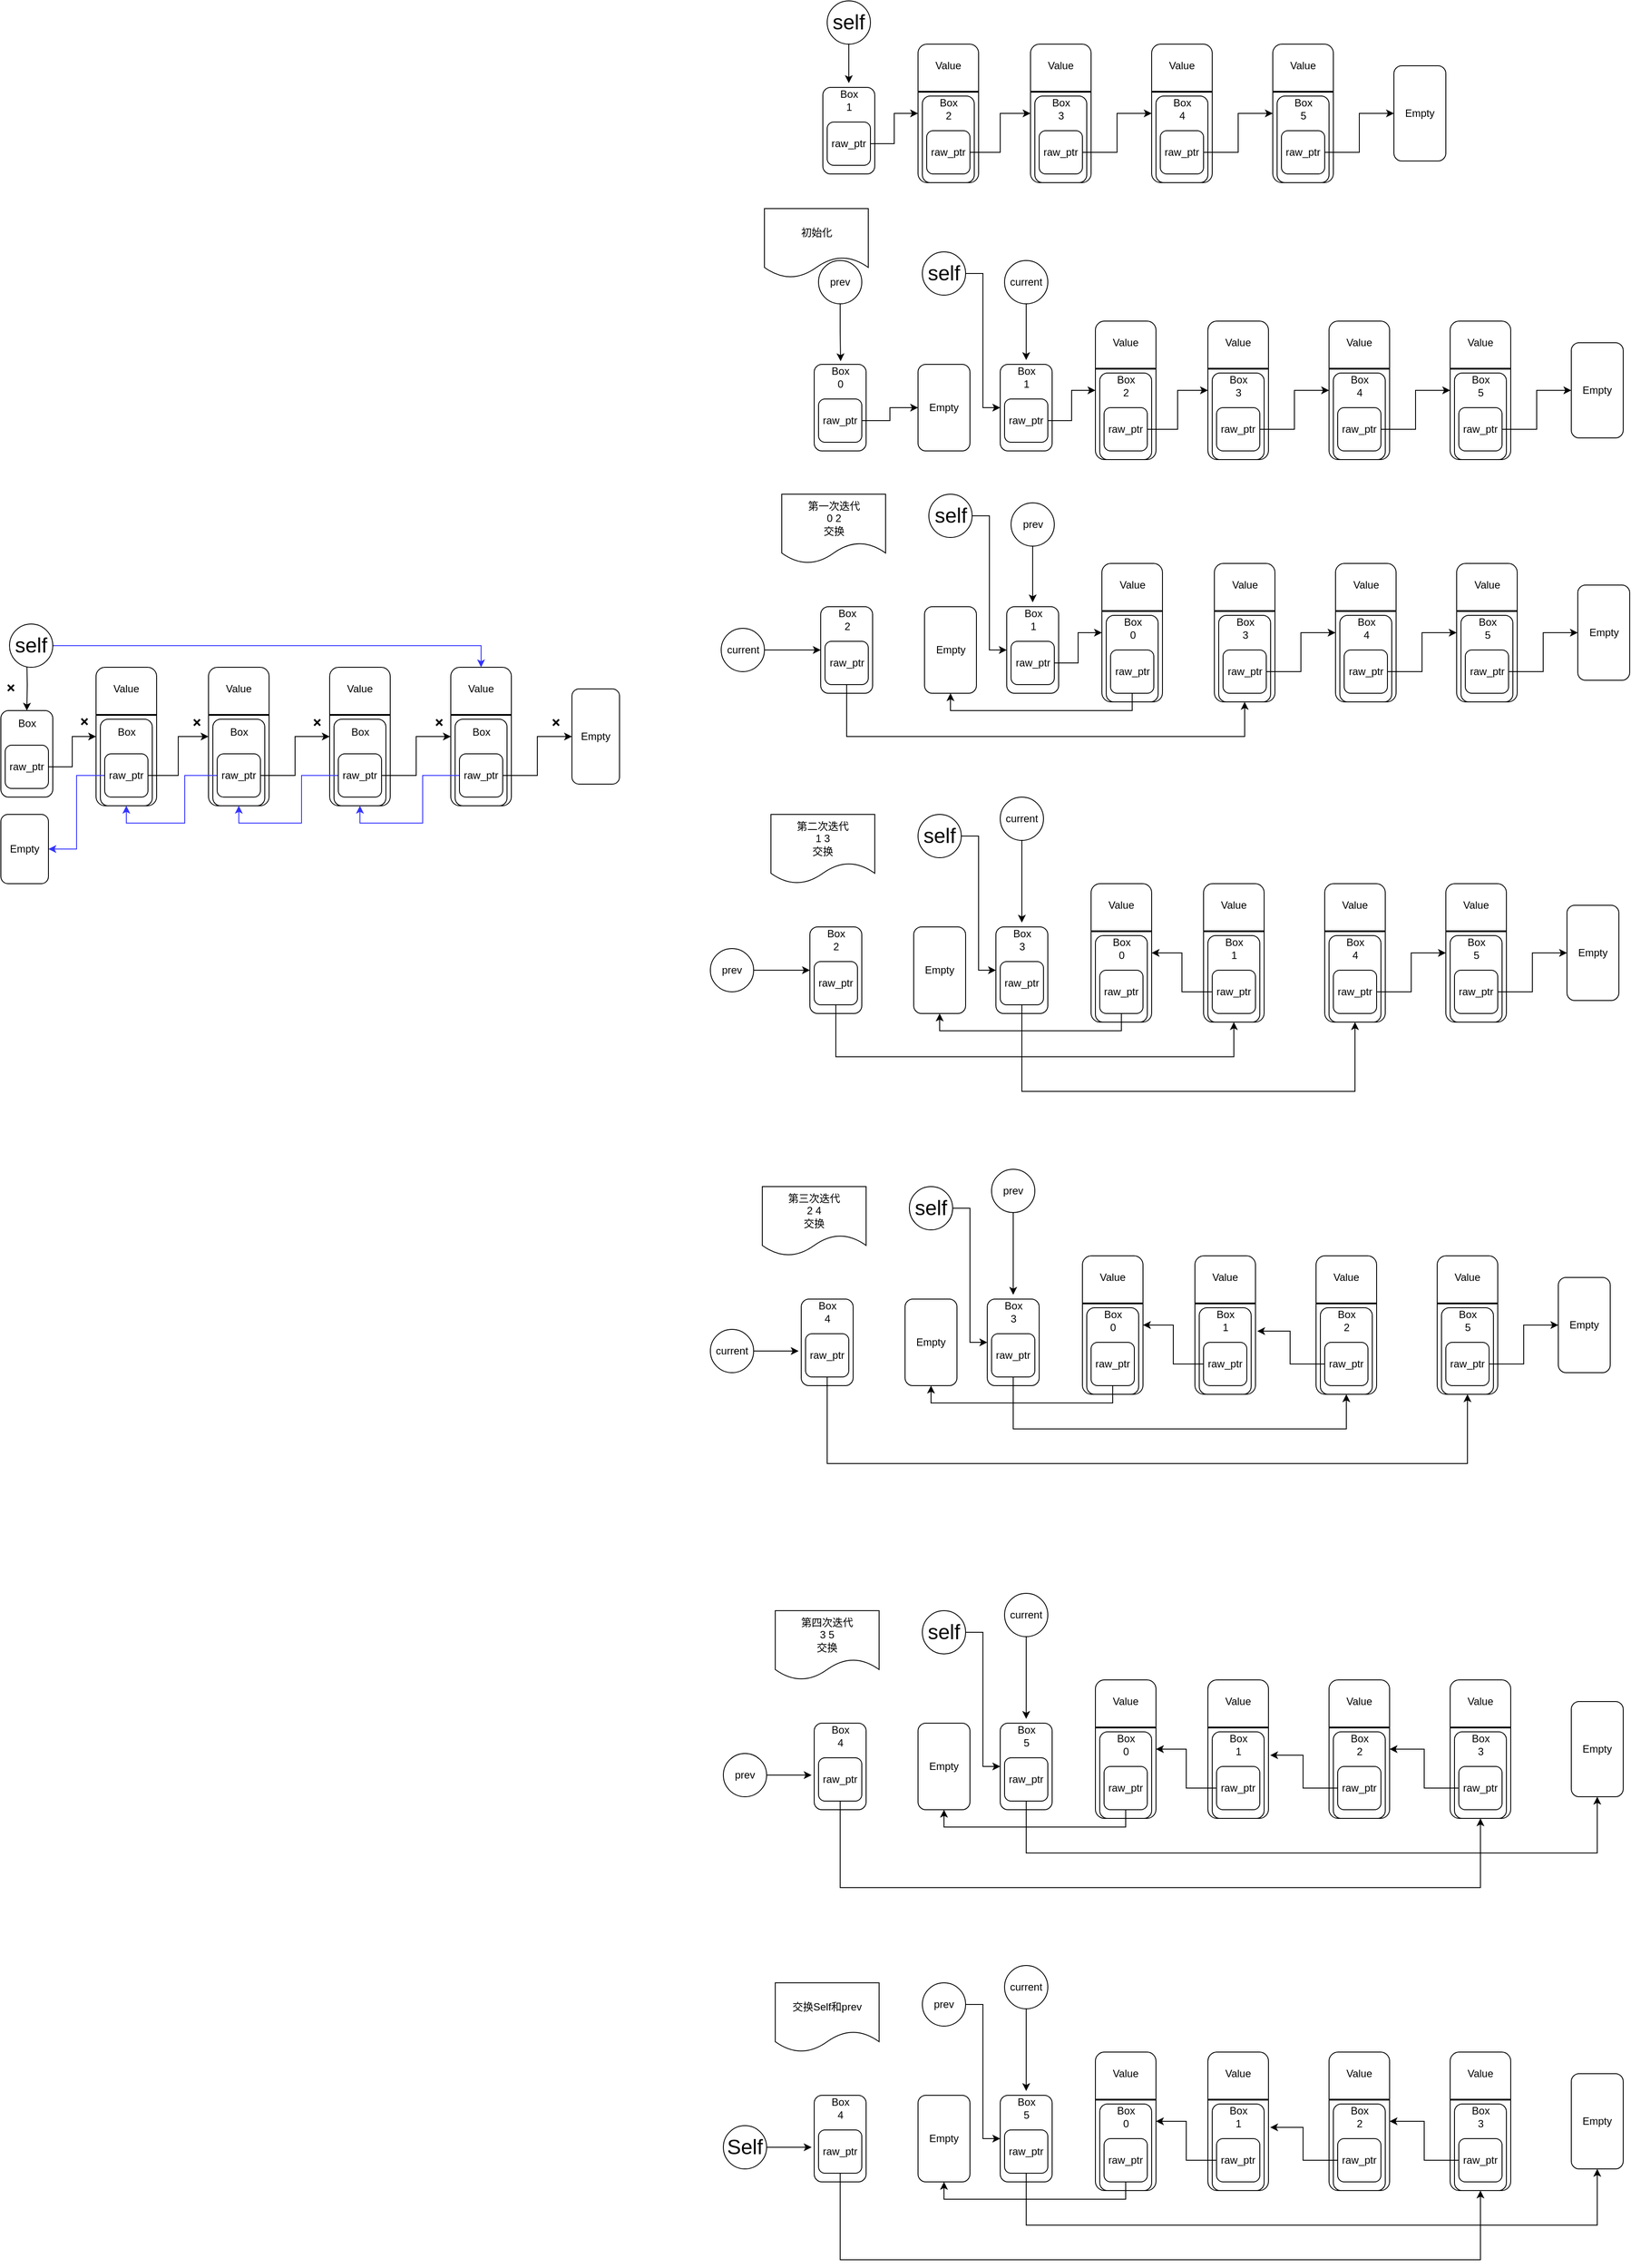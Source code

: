 <mxfile version="21.7.2" type="github">
  <diagram name="第 1 页" id="kmuNRWYoH8cKrCsX6FD8">
    <mxGraphModel dx="3243" dy="1114" grid="1" gridSize="10" guides="1" tooltips="1" connect="1" arrows="1" fold="1" page="1" pageScale="1" pageWidth="1169" pageHeight="1654" math="0" shadow="0">
      <root>
        <mxCell id="0" />
        <mxCell id="1" parent="0" />
        <mxCell id="2" value="" style="rounded=1;whiteSpace=wrap;html=1;" parent="1" vertex="1">
          <mxGeometry x="160" y="230" width="60" height="100" as="geometry" />
        </mxCell>
        <mxCell id="3" style="edgeStyle=orthogonalEdgeStyle;rounded=0;orthogonalLoop=1;jettySize=auto;html=1;entryX=0;entryY=0.5;entryDx=0;entryDy=0;" parent="1" source="4" target="6" edge="1">
          <mxGeometry relative="1" as="geometry" />
        </mxCell>
        <mxCell id="4" value="raw_ptr" style="rounded=1;whiteSpace=wrap;html=1;" parent="1" vertex="1">
          <mxGeometry x="165" y="270" width="50" height="50" as="geometry" />
        </mxCell>
        <mxCell id="5" value="&lt;div&gt;Box&lt;/div&gt;&lt;div&gt;1&lt;/div&gt;" style="text;html=1;align=center;verticalAlign=middle;resizable=0;points=[];autosize=1;strokeColor=none;fillColor=none;" parent="1" vertex="1">
          <mxGeometry x="170" y="225" width="40" height="40" as="geometry" />
        </mxCell>
        <mxCell id="6" value="" style="rounded=1;whiteSpace=wrap;html=1;" parent="1" vertex="1">
          <mxGeometry x="270" y="180" width="70" height="160" as="geometry" />
        </mxCell>
        <mxCell id="7" value="" style="rounded=1;whiteSpace=wrap;html=1;" parent="1" vertex="1">
          <mxGeometry x="275" y="240" width="60" height="100" as="geometry" />
        </mxCell>
        <mxCell id="8" style="edgeStyle=orthogonalEdgeStyle;rounded=0;orthogonalLoop=1;jettySize=auto;html=1;entryX=0;entryY=0.5;entryDx=0;entryDy=0;" parent="1" source="9" target="13" edge="1">
          <mxGeometry relative="1" as="geometry" />
        </mxCell>
        <mxCell id="9" value="raw_ptr" style="rounded=1;whiteSpace=wrap;html=1;" parent="1" vertex="1">
          <mxGeometry x="280" y="280" width="50" height="50" as="geometry" />
        </mxCell>
        <mxCell id="10" value="&lt;div&gt;Box&lt;/div&gt;2" style="text;html=1;align=center;verticalAlign=middle;resizable=0;points=[];autosize=1;strokeColor=none;fillColor=none;" parent="1" vertex="1">
          <mxGeometry x="285" y="235" width="40" height="40" as="geometry" />
        </mxCell>
        <mxCell id="11" value="" style="line;strokeWidth=2;html=1;" parent="1" vertex="1">
          <mxGeometry x="270" y="230" width="70" height="10" as="geometry" />
        </mxCell>
        <mxCell id="12" value="Value" style="text;html=1;strokeColor=none;fillColor=none;align=center;verticalAlign=middle;whiteSpace=wrap;rounded=0;" parent="1" vertex="1">
          <mxGeometry x="275" y="190" width="60" height="30" as="geometry" />
        </mxCell>
        <mxCell id="13" value="" style="rounded=1;whiteSpace=wrap;html=1;" parent="1" vertex="1">
          <mxGeometry x="400" y="180" width="70" height="160" as="geometry" />
        </mxCell>
        <mxCell id="14" value="" style="rounded=1;whiteSpace=wrap;html=1;" parent="1" vertex="1">
          <mxGeometry x="405" y="240" width="60" height="100" as="geometry" />
        </mxCell>
        <mxCell id="15" style="edgeStyle=orthogonalEdgeStyle;rounded=0;orthogonalLoop=1;jettySize=auto;html=1;entryX=0;entryY=0.5;entryDx=0;entryDy=0;" parent="1" source="16" target="20" edge="1">
          <mxGeometry relative="1" as="geometry" />
        </mxCell>
        <mxCell id="16" value="raw_ptr" style="rounded=1;whiteSpace=wrap;html=1;" parent="1" vertex="1">
          <mxGeometry x="410" y="280" width="50" height="50" as="geometry" />
        </mxCell>
        <mxCell id="17" value="&lt;div&gt;Box&lt;/div&gt;&lt;div&gt;3&lt;/div&gt;" style="text;html=1;align=center;verticalAlign=middle;resizable=0;points=[];autosize=1;strokeColor=none;fillColor=none;" parent="1" vertex="1">
          <mxGeometry x="415" y="235" width="40" height="40" as="geometry" />
        </mxCell>
        <mxCell id="18" value="" style="line;strokeWidth=2;html=1;" parent="1" vertex="1">
          <mxGeometry x="400" y="230" width="70" height="10" as="geometry" />
        </mxCell>
        <mxCell id="19" value="Value" style="text;html=1;strokeColor=none;fillColor=none;align=center;verticalAlign=middle;whiteSpace=wrap;rounded=0;" parent="1" vertex="1">
          <mxGeometry x="405" y="190" width="60" height="30" as="geometry" />
        </mxCell>
        <mxCell id="20" value="" style="rounded=1;whiteSpace=wrap;html=1;" parent="1" vertex="1">
          <mxGeometry x="540" y="180" width="70" height="160" as="geometry" />
        </mxCell>
        <mxCell id="21" value="" style="rounded=1;whiteSpace=wrap;html=1;" parent="1" vertex="1">
          <mxGeometry x="545" y="240" width="60" height="100" as="geometry" />
        </mxCell>
        <mxCell id="22" style="edgeStyle=orthogonalEdgeStyle;rounded=0;orthogonalLoop=1;jettySize=auto;html=1;entryX=0;entryY=0.5;entryDx=0;entryDy=0;" parent="1" source="23" target="27" edge="1">
          <mxGeometry relative="1" as="geometry" />
        </mxCell>
        <mxCell id="23" value="raw_ptr" style="rounded=1;whiteSpace=wrap;html=1;" parent="1" vertex="1">
          <mxGeometry x="550" y="280" width="50" height="50" as="geometry" />
        </mxCell>
        <mxCell id="24" value="&lt;div&gt;Box&lt;/div&gt;4" style="text;html=1;align=center;verticalAlign=middle;resizable=0;points=[];autosize=1;strokeColor=none;fillColor=none;" parent="1" vertex="1">
          <mxGeometry x="555" y="235" width="40" height="40" as="geometry" />
        </mxCell>
        <mxCell id="25" value="" style="line;strokeWidth=2;html=1;" parent="1" vertex="1">
          <mxGeometry x="540" y="230" width="70" height="10" as="geometry" />
        </mxCell>
        <mxCell id="26" value="Value" style="text;html=1;strokeColor=none;fillColor=none;align=center;verticalAlign=middle;whiteSpace=wrap;rounded=0;" parent="1" vertex="1">
          <mxGeometry x="545" y="190" width="60" height="30" as="geometry" />
        </mxCell>
        <mxCell id="27" value="" style="rounded=1;whiteSpace=wrap;html=1;" parent="1" vertex="1">
          <mxGeometry x="680" y="180" width="70" height="160" as="geometry" />
        </mxCell>
        <mxCell id="28" value="" style="rounded=1;whiteSpace=wrap;html=1;" parent="1" vertex="1">
          <mxGeometry x="685" y="240" width="60" height="100" as="geometry" />
        </mxCell>
        <mxCell id="29" style="edgeStyle=orthogonalEdgeStyle;rounded=0;orthogonalLoop=1;jettySize=auto;html=1;entryX=0;entryY=0.5;entryDx=0;entryDy=0;" parent="1" source="30" target="34" edge="1">
          <mxGeometry relative="1" as="geometry" />
        </mxCell>
        <mxCell id="30" value="raw_ptr" style="rounded=1;whiteSpace=wrap;html=1;" parent="1" vertex="1">
          <mxGeometry x="690" y="280" width="50" height="50" as="geometry" />
        </mxCell>
        <mxCell id="31" value="&lt;div&gt;Box&lt;/div&gt;5" style="text;html=1;align=center;verticalAlign=middle;resizable=0;points=[];autosize=1;strokeColor=none;fillColor=none;" parent="1" vertex="1">
          <mxGeometry x="695" y="235" width="40" height="40" as="geometry" />
        </mxCell>
        <mxCell id="32" value="" style="line;strokeWidth=2;html=1;" parent="1" vertex="1">
          <mxGeometry x="680" y="230" width="70" height="10" as="geometry" />
        </mxCell>
        <mxCell id="33" value="Value" style="text;html=1;strokeColor=none;fillColor=none;align=center;verticalAlign=middle;whiteSpace=wrap;rounded=0;" parent="1" vertex="1">
          <mxGeometry x="685" y="190" width="60" height="30" as="geometry" />
        </mxCell>
        <mxCell id="34" value="Empty" style="rounded=1;whiteSpace=wrap;html=1;" parent="1" vertex="1">
          <mxGeometry x="820" y="205" width="60" height="110" as="geometry" />
        </mxCell>
        <mxCell id="35" value="" style="rounded=1;whiteSpace=wrap;html=1;" parent="1" vertex="1">
          <mxGeometry x="-790" y="950" width="60" height="100" as="geometry" />
        </mxCell>
        <mxCell id="36" style="edgeStyle=orthogonalEdgeStyle;rounded=0;orthogonalLoop=1;jettySize=auto;html=1;entryX=0;entryY=0.5;entryDx=0;entryDy=0;" parent="1" source="37" target="39" edge="1">
          <mxGeometry relative="1" as="geometry" />
        </mxCell>
        <mxCell id="37" value="raw_ptr" style="rounded=1;whiteSpace=wrap;html=1;" parent="1" vertex="1">
          <mxGeometry x="-785" y="990" width="50" height="50" as="geometry" />
        </mxCell>
        <mxCell id="38" value="&lt;div&gt;Box&lt;/div&gt;" style="text;html=1;align=center;verticalAlign=middle;resizable=0;points=[];autosize=1;strokeColor=none;fillColor=none;" parent="1" vertex="1">
          <mxGeometry x="-780" y="950" width="40" height="30" as="geometry" />
        </mxCell>
        <mxCell id="39" value="" style="rounded=1;whiteSpace=wrap;html=1;" parent="1" vertex="1">
          <mxGeometry x="-680" y="900" width="70" height="160" as="geometry" />
        </mxCell>
        <mxCell id="40" value="" style="rounded=1;whiteSpace=wrap;html=1;" parent="1" vertex="1">
          <mxGeometry x="-675" y="960" width="60" height="100" as="geometry" />
        </mxCell>
        <mxCell id="41" style="edgeStyle=orthogonalEdgeStyle;rounded=0;orthogonalLoop=1;jettySize=auto;html=1;entryX=0;entryY=0.5;entryDx=0;entryDy=0;" parent="1" source="43" target="47" edge="1">
          <mxGeometry relative="1" as="geometry" />
        </mxCell>
        <mxCell id="42" style="edgeStyle=orthogonalEdgeStyle;rounded=0;orthogonalLoop=1;jettySize=auto;html=1;entryX=1;entryY=0.5;entryDx=0;entryDy=0;strokeColor=#3333FF;strokeWidth=1;" parent="1" source="43" target="72" edge="1">
          <mxGeometry relative="1" as="geometry" />
        </mxCell>
        <mxCell id="43" value="raw_ptr" style="rounded=1;whiteSpace=wrap;html=1;" parent="1" vertex="1">
          <mxGeometry x="-670" y="1000" width="50" height="50" as="geometry" />
        </mxCell>
        <mxCell id="44" value="&lt;div&gt;Box&lt;/div&gt;" style="text;html=1;align=center;verticalAlign=middle;resizable=0;points=[];autosize=1;strokeColor=none;fillColor=none;" parent="1" vertex="1">
          <mxGeometry x="-665" y="960" width="40" height="30" as="geometry" />
        </mxCell>
        <mxCell id="45" value="" style="line;strokeWidth=2;html=1;" parent="1" vertex="1">
          <mxGeometry x="-680" y="950" width="70" height="10" as="geometry" />
        </mxCell>
        <mxCell id="46" value="Value" style="text;html=1;strokeColor=none;fillColor=none;align=center;verticalAlign=middle;whiteSpace=wrap;rounded=0;" parent="1" vertex="1">
          <mxGeometry x="-675" y="910" width="60" height="30" as="geometry" />
        </mxCell>
        <mxCell id="47" value="" style="rounded=1;whiteSpace=wrap;html=1;" parent="1" vertex="1">
          <mxGeometry x="-550" y="900" width="70" height="160" as="geometry" />
        </mxCell>
        <mxCell id="48" value="" style="rounded=1;whiteSpace=wrap;html=1;" parent="1" vertex="1">
          <mxGeometry x="-545" y="960" width="60" height="100" as="geometry" />
        </mxCell>
        <mxCell id="49" style="edgeStyle=orthogonalEdgeStyle;rounded=0;orthogonalLoop=1;jettySize=auto;html=1;entryX=0;entryY=0.5;entryDx=0;entryDy=0;" parent="1" source="51" target="55" edge="1">
          <mxGeometry relative="1" as="geometry" />
        </mxCell>
        <mxCell id="50" style="edgeStyle=orthogonalEdgeStyle;rounded=0;orthogonalLoop=1;jettySize=auto;html=1;entryX=0.5;entryY=1;entryDx=0;entryDy=0;strokeColor=#3333FF;strokeWidth=1;" parent="1" source="51" target="40" edge="1">
          <mxGeometry relative="1" as="geometry" />
        </mxCell>
        <mxCell id="51" value="raw_ptr" style="rounded=1;whiteSpace=wrap;html=1;" parent="1" vertex="1">
          <mxGeometry x="-540" y="1000" width="50" height="50" as="geometry" />
        </mxCell>
        <mxCell id="52" value="&lt;div&gt;Box&lt;/div&gt;" style="text;html=1;align=center;verticalAlign=middle;resizable=0;points=[];autosize=1;strokeColor=none;fillColor=none;" parent="1" vertex="1">
          <mxGeometry x="-535" y="960" width="40" height="30" as="geometry" />
        </mxCell>
        <mxCell id="53" value="" style="line;strokeWidth=2;html=1;" parent="1" vertex="1">
          <mxGeometry x="-550" y="950" width="70" height="10" as="geometry" />
        </mxCell>
        <mxCell id="54" value="Value" style="text;html=1;strokeColor=none;fillColor=none;align=center;verticalAlign=middle;whiteSpace=wrap;rounded=0;" parent="1" vertex="1">
          <mxGeometry x="-545" y="910" width="60" height="30" as="geometry" />
        </mxCell>
        <mxCell id="55" value="" style="rounded=1;whiteSpace=wrap;html=1;" parent="1" vertex="1">
          <mxGeometry x="-410" y="900" width="70" height="160" as="geometry" />
        </mxCell>
        <mxCell id="56" value="" style="rounded=1;whiteSpace=wrap;html=1;" parent="1" vertex="1">
          <mxGeometry x="-405" y="960" width="60" height="100" as="geometry" />
        </mxCell>
        <mxCell id="57" style="edgeStyle=orthogonalEdgeStyle;rounded=0;orthogonalLoop=1;jettySize=auto;html=1;entryX=0;entryY=0.5;entryDx=0;entryDy=0;" parent="1" source="59" target="63" edge="1">
          <mxGeometry relative="1" as="geometry" />
        </mxCell>
        <mxCell id="58" style="edgeStyle=orthogonalEdgeStyle;rounded=0;orthogonalLoop=1;jettySize=auto;html=1;entryX=0.5;entryY=1;entryDx=0;entryDy=0;strokeColor=#3333FF;strokeWidth=1;" parent="1" source="59" target="48" edge="1">
          <mxGeometry relative="1" as="geometry" />
        </mxCell>
        <mxCell id="59" value="raw_ptr" style="rounded=1;whiteSpace=wrap;html=1;" parent="1" vertex="1">
          <mxGeometry x="-400" y="1000" width="50" height="50" as="geometry" />
        </mxCell>
        <mxCell id="60" value="&lt;div&gt;Box&lt;/div&gt;" style="text;html=1;align=center;verticalAlign=middle;resizable=0;points=[];autosize=1;strokeColor=none;fillColor=none;" parent="1" vertex="1">
          <mxGeometry x="-395" y="960" width="40" height="30" as="geometry" />
        </mxCell>
        <mxCell id="61" value="" style="line;strokeWidth=2;html=1;" parent="1" vertex="1">
          <mxGeometry x="-410" y="950" width="70" height="10" as="geometry" />
        </mxCell>
        <mxCell id="62" value="Value" style="text;html=1;strokeColor=none;fillColor=none;align=center;verticalAlign=middle;whiteSpace=wrap;rounded=0;" parent="1" vertex="1">
          <mxGeometry x="-405" y="910" width="60" height="30" as="geometry" />
        </mxCell>
        <mxCell id="63" value="" style="rounded=1;whiteSpace=wrap;html=1;" parent="1" vertex="1">
          <mxGeometry x="-270" y="900" width="70" height="160" as="geometry" />
        </mxCell>
        <mxCell id="64" value="" style="rounded=1;whiteSpace=wrap;html=1;" parent="1" vertex="1">
          <mxGeometry x="-265" y="960" width="60" height="100" as="geometry" />
        </mxCell>
        <mxCell id="65" style="edgeStyle=orthogonalEdgeStyle;rounded=0;orthogonalLoop=1;jettySize=auto;html=1;entryX=0;entryY=0.5;entryDx=0;entryDy=0;" parent="1" source="67" target="71" edge="1">
          <mxGeometry relative="1" as="geometry" />
        </mxCell>
        <mxCell id="66" style="edgeStyle=orthogonalEdgeStyle;rounded=0;orthogonalLoop=1;jettySize=auto;html=1;entryX=0.5;entryY=1;entryDx=0;entryDy=0;strokeColor=#3333FF;strokeWidth=1;" parent="1" source="67" target="56" edge="1">
          <mxGeometry relative="1" as="geometry" />
        </mxCell>
        <mxCell id="67" value="raw_ptr" style="rounded=1;whiteSpace=wrap;html=1;" parent="1" vertex="1">
          <mxGeometry x="-260" y="1000" width="50" height="50" as="geometry" />
        </mxCell>
        <mxCell id="68" value="&lt;div&gt;Box&lt;/div&gt;" style="text;html=1;align=center;verticalAlign=middle;resizable=0;points=[];autosize=1;strokeColor=none;fillColor=none;" parent="1" vertex="1">
          <mxGeometry x="-255" y="960" width="40" height="30" as="geometry" />
        </mxCell>
        <mxCell id="69" value="" style="line;strokeWidth=2;html=1;" parent="1" vertex="1">
          <mxGeometry x="-270" y="950" width="70" height="10" as="geometry" />
        </mxCell>
        <mxCell id="70" value="Value" style="text;html=1;strokeColor=none;fillColor=none;align=center;verticalAlign=middle;whiteSpace=wrap;rounded=0;" parent="1" vertex="1">
          <mxGeometry x="-265" y="910" width="60" height="30" as="geometry" />
        </mxCell>
        <mxCell id="71" value="Empty" style="rounded=1;whiteSpace=wrap;html=1;" parent="1" vertex="1">
          <mxGeometry x="-130" y="925" width="55" height="110" as="geometry" />
        </mxCell>
        <mxCell id="72" value="Empty" style="rounded=1;whiteSpace=wrap;html=1;" parent="1" vertex="1">
          <mxGeometry x="-790" y="1070" width="55" height="80" as="geometry" />
        </mxCell>
        <mxCell id="73" value="❌" style="text;whiteSpace=wrap;" parent="1" vertex="1">
          <mxGeometry x="-700" y="948.75" width="20" height="27.5" as="geometry" />
        </mxCell>
        <mxCell id="74" value="❌" style="text;whiteSpace=wrap;" parent="1" vertex="1">
          <mxGeometry x="-570" y="950" width="20" height="30" as="geometry" />
        </mxCell>
        <mxCell id="75" value="❌" style="text;whiteSpace=wrap;" parent="1" vertex="1">
          <mxGeometry x="-431" y="950" width="20" height="30" as="geometry" />
        </mxCell>
        <mxCell id="76" value="❌" style="text;whiteSpace=wrap;" parent="1" vertex="1">
          <mxGeometry x="-290" y="950" width="20" height="25" as="geometry" />
        </mxCell>
        <mxCell id="77" value="❌" style="text;whiteSpace=wrap;" parent="1" vertex="1">
          <mxGeometry x="-155" y="950" width="20" height="25" as="geometry" />
        </mxCell>
        <mxCell id="78" value="" style="edgeStyle=orthogonalEdgeStyle;rounded=0;orthogonalLoop=1;jettySize=auto;html=1;" parent="1" target="38" edge="1">
          <mxGeometry relative="1" as="geometry">
            <mxPoint x="-760" y="890" as="sourcePoint" />
          </mxGeometry>
        </mxCell>
        <mxCell id="79" style="edgeStyle=orthogonalEdgeStyle;rounded=0;orthogonalLoop=1;jettySize=auto;html=1;entryX=0.5;entryY=0;entryDx=0;entryDy=0;strokeColor=#3333FF;jumpSize=6;strokeWidth=1;" parent="1" source="80" target="63" edge="1">
          <mxGeometry relative="1" as="geometry" />
        </mxCell>
        <mxCell id="80" value="&lt;font style=&quot;font-size: 24px;&quot;&gt;self&lt;/font&gt;" style="ellipse;whiteSpace=wrap;html=1;aspect=fixed;" parent="1" vertex="1">
          <mxGeometry x="-780" y="850" width="50" height="50" as="geometry" />
        </mxCell>
        <mxCell id="81" value="" style="edgeStyle=orthogonalEdgeStyle;rounded=0;orthogonalLoop=1;jettySize=auto;html=1;" parent="1" source="82" target="5" edge="1">
          <mxGeometry relative="1" as="geometry" />
        </mxCell>
        <mxCell id="82" value="&lt;font style=&quot;font-size: 24px;&quot;&gt;self&lt;/font&gt;" style="ellipse;whiteSpace=wrap;html=1;aspect=fixed;" parent="1" vertex="1">
          <mxGeometry x="165" y="130" width="50" height="50" as="geometry" />
        </mxCell>
        <mxCell id="83" value="❌" style="text;whiteSpace=wrap;" parent="1" vertex="1">
          <mxGeometry x="-785" y="910" width="20" height="27.5" as="geometry" />
        </mxCell>
        <mxCell id="df_Jr-iMPG1Y2lYx7abm-87" value="" style="rounded=1;whiteSpace=wrap;html=1;" vertex="1" parent="1">
          <mxGeometry x="365" y="550" width="60" height="100" as="geometry" />
        </mxCell>
        <mxCell id="df_Jr-iMPG1Y2lYx7abm-88" style="edgeStyle=orthogonalEdgeStyle;rounded=0;orthogonalLoop=1;jettySize=auto;html=1;entryX=0;entryY=0.5;entryDx=0;entryDy=0;" edge="1" source="df_Jr-iMPG1Y2lYx7abm-89" target="df_Jr-iMPG1Y2lYx7abm-91" parent="1">
          <mxGeometry relative="1" as="geometry" />
        </mxCell>
        <mxCell id="df_Jr-iMPG1Y2lYx7abm-89" value="raw_ptr" style="rounded=1;whiteSpace=wrap;html=1;" vertex="1" parent="1">
          <mxGeometry x="370" y="590" width="50" height="50" as="geometry" />
        </mxCell>
        <mxCell id="df_Jr-iMPG1Y2lYx7abm-90" value="&lt;div&gt;Box&lt;/div&gt;1" style="text;html=1;align=center;verticalAlign=middle;resizable=0;points=[];autosize=1;strokeColor=none;fillColor=none;" vertex="1" parent="1">
          <mxGeometry x="375" y="545" width="40" height="40" as="geometry" />
        </mxCell>
        <mxCell id="df_Jr-iMPG1Y2lYx7abm-91" value="" style="rounded=1;whiteSpace=wrap;html=1;" vertex="1" parent="1">
          <mxGeometry x="475" y="500" width="70" height="160" as="geometry" />
        </mxCell>
        <mxCell id="df_Jr-iMPG1Y2lYx7abm-92" value="" style="rounded=1;whiteSpace=wrap;html=1;" vertex="1" parent="1">
          <mxGeometry x="480" y="560" width="60" height="100" as="geometry" />
        </mxCell>
        <mxCell id="df_Jr-iMPG1Y2lYx7abm-93" style="edgeStyle=orthogonalEdgeStyle;rounded=0;orthogonalLoop=1;jettySize=auto;html=1;entryX=0;entryY=0.5;entryDx=0;entryDy=0;" edge="1" source="df_Jr-iMPG1Y2lYx7abm-94" target="df_Jr-iMPG1Y2lYx7abm-98" parent="1">
          <mxGeometry relative="1" as="geometry" />
        </mxCell>
        <mxCell id="df_Jr-iMPG1Y2lYx7abm-94" value="raw_ptr" style="rounded=1;whiteSpace=wrap;html=1;" vertex="1" parent="1">
          <mxGeometry x="485" y="600" width="50" height="50" as="geometry" />
        </mxCell>
        <mxCell id="df_Jr-iMPG1Y2lYx7abm-95" value="&lt;div&gt;Box&lt;/div&gt;&lt;div&gt;2&lt;br&gt;&lt;/div&gt;" style="text;html=1;align=center;verticalAlign=middle;resizable=0;points=[];autosize=1;strokeColor=none;fillColor=none;" vertex="1" parent="1">
          <mxGeometry x="490" y="555" width="40" height="40" as="geometry" />
        </mxCell>
        <mxCell id="df_Jr-iMPG1Y2lYx7abm-96" value="" style="line;strokeWidth=2;html=1;" vertex="1" parent="1">
          <mxGeometry x="475" y="550" width="70" height="10" as="geometry" />
        </mxCell>
        <mxCell id="df_Jr-iMPG1Y2lYx7abm-97" value="Value" style="text;html=1;strokeColor=none;fillColor=none;align=center;verticalAlign=middle;whiteSpace=wrap;rounded=0;" vertex="1" parent="1">
          <mxGeometry x="480" y="510" width="60" height="30" as="geometry" />
        </mxCell>
        <mxCell id="df_Jr-iMPG1Y2lYx7abm-98" value="" style="rounded=1;whiteSpace=wrap;html=1;" vertex="1" parent="1">
          <mxGeometry x="605" y="500" width="70" height="160" as="geometry" />
        </mxCell>
        <mxCell id="df_Jr-iMPG1Y2lYx7abm-99" value="" style="rounded=1;whiteSpace=wrap;html=1;" vertex="1" parent="1">
          <mxGeometry x="610" y="560" width="60" height="100" as="geometry" />
        </mxCell>
        <mxCell id="df_Jr-iMPG1Y2lYx7abm-100" style="edgeStyle=orthogonalEdgeStyle;rounded=0;orthogonalLoop=1;jettySize=auto;html=1;entryX=0;entryY=0.5;entryDx=0;entryDy=0;" edge="1" source="df_Jr-iMPG1Y2lYx7abm-101" target="df_Jr-iMPG1Y2lYx7abm-105" parent="1">
          <mxGeometry relative="1" as="geometry" />
        </mxCell>
        <mxCell id="df_Jr-iMPG1Y2lYx7abm-101" value="raw_ptr" style="rounded=1;whiteSpace=wrap;html=1;" vertex="1" parent="1">
          <mxGeometry x="615" y="600" width="50" height="50" as="geometry" />
        </mxCell>
        <mxCell id="df_Jr-iMPG1Y2lYx7abm-102" value="&lt;div&gt;Box&lt;/div&gt;&lt;div&gt;3&lt;br&gt;&lt;/div&gt;" style="text;html=1;align=center;verticalAlign=middle;resizable=0;points=[];autosize=1;strokeColor=none;fillColor=none;" vertex="1" parent="1">
          <mxGeometry x="620" y="555" width="40" height="40" as="geometry" />
        </mxCell>
        <mxCell id="df_Jr-iMPG1Y2lYx7abm-103" value="" style="line;strokeWidth=2;html=1;" vertex="1" parent="1">
          <mxGeometry x="605" y="550" width="70" height="10" as="geometry" />
        </mxCell>
        <mxCell id="df_Jr-iMPG1Y2lYx7abm-104" value="Value" style="text;html=1;strokeColor=none;fillColor=none;align=center;verticalAlign=middle;whiteSpace=wrap;rounded=0;" vertex="1" parent="1">
          <mxGeometry x="610" y="510" width="60" height="30" as="geometry" />
        </mxCell>
        <mxCell id="df_Jr-iMPG1Y2lYx7abm-105" value="" style="rounded=1;whiteSpace=wrap;html=1;" vertex="1" parent="1">
          <mxGeometry x="745" y="500" width="70" height="160" as="geometry" />
        </mxCell>
        <mxCell id="df_Jr-iMPG1Y2lYx7abm-106" value="" style="rounded=1;whiteSpace=wrap;html=1;" vertex="1" parent="1">
          <mxGeometry x="750" y="560" width="60" height="100" as="geometry" />
        </mxCell>
        <mxCell id="df_Jr-iMPG1Y2lYx7abm-107" style="edgeStyle=orthogonalEdgeStyle;rounded=0;orthogonalLoop=1;jettySize=auto;html=1;entryX=0;entryY=0.5;entryDx=0;entryDy=0;" edge="1" source="df_Jr-iMPG1Y2lYx7abm-108" target="df_Jr-iMPG1Y2lYx7abm-112" parent="1">
          <mxGeometry relative="1" as="geometry" />
        </mxCell>
        <mxCell id="df_Jr-iMPG1Y2lYx7abm-108" value="raw_ptr" style="rounded=1;whiteSpace=wrap;html=1;" vertex="1" parent="1">
          <mxGeometry x="755" y="600" width="50" height="50" as="geometry" />
        </mxCell>
        <mxCell id="df_Jr-iMPG1Y2lYx7abm-109" value="&lt;div&gt;Box&lt;/div&gt;&lt;div&gt;4&lt;br&gt;&lt;/div&gt;" style="text;html=1;align=center;verticalAlign=middle;resizable=0;points=[];autosize=1;strokeColor=none;fillColor=none;" vertex="1" parent="1">
          <mxGeometry x="760" y="555" width="40" height="40" as="geometry" />
        </mxCell>
        <mxCell id="df_Jr-iMPG1Y2lYx7abm-110" value="" style="line;strokeWidth=2;html=1;" vertex="1" parent="1">
          <mxGeometry x="745" y="550" width="70" height="10" as="geometry" />
        </mxCell>
        <mxCell id="df_Jr-iMPG1Y2lYx7abm-111" value="Value" style="text;html=1;strokeColor=none;fillColor=none;align=center;verticalAlign=middle;whiteSpace=wrap;rounded=0;" vertex="1" parent="1">
          <mxGeometry x="750" y="510" width="60" height="30" as="geometry" />
        </mxCell>
        <mxCell id="df_Jr-iMPG1Y2lYx7abm-112" value="" style="rounded=1;whiteSpace=wrap;html=1;" vertex="1" parent="1">
          <mxGeometry x="885" y="500" width="70" height="160" as="geometry" />
        </mxCell>
        <mxCell id="df_Jr-iMPG1Y2lYx7abm-113" value="" style="rounded=1;whiteSpace=wrap;html=1;" vertex="1" parent="1">
          <mxGeometry x="890" y="560" width="60" height="100" as="geometry" />
        </mxCell>
        <mxCell id="df_Jr-iMPG1Y2lYx7abm-114" style="edgeStyle=orthogonalEdgeStyle;rounded=0;orthogonalLoop=1;jettySize=auto;html=1;entryX=0;entryY=0.5;entryDx=0;entryDy=0;" edge="1" source="df_Jr-iMPG1Y2lYx7abm-115" target="df_Jr-iMPG1Y2lYx7abm-119" parent="1">
          <mxGeometry relative="1" as="geometry" />
        </mxCell>
        <mxCell id="df_Jr-iMPG1Y2lYx7abm-115" value="raw_ptr" style="rounded=1;whiteSpace=wrap;html=1;" vertex="1" parent="1">
          <mxGeometry x="895" y="600" width="50" height="50" as="geometry" />
        </mxCell>
        <mxCell id="df_Jr-iMPG1Y2lYx7abm-116" value="&lt;div&gt;Box&lt;/div&gt;&lt;div&gt;5&lt;br&gt;&lt;/div&gt;" style="text;html=1;align=center;verticalAlign=middle;resizable=0;points=[];autosize=1;strokeColor=none;fillColor=none;" vertex="1" parent="1">
          <mxGeometry x="900" y="555" width="40" height="40" as="geometry" />
        </mxCell>
        <mxCell id="df_Jr-iMPG1Y2lYx7abm-117" value="" style="line;strokeWidth=2;html=1;" vertex="1" parent="1">
          <mxGeometry x="885" y="550" width="70" height="10" as="geometry" />
        </mxCell>
        <mxCell id="df_Jr-iMPG1Y2lYx7abm-118" value="Value" style="text;html=1;strokeColor=none;fillColor=none;align=center;verticalAlign=middle;whiteSpace=wrap;rounded=0;" vertex="1" parent="1">
          <mxGeometry x="890" y="510" width="60" height="30" as="geometry" />
        </mxCell>
        <mxCell id="df_Jr-iMPG1Y2lYx7abm-119" value="Empty" style="rounded=1;whiteSpace=wrap;html=1;" vertex="1" parent="1">
          <mxGeometry x="1025" y="525" width="60" height="110" as="geometry" />
        </mxCell>
        <mxCell id="df_Jr-iMPG1Y2lYx7abm-120" value="" style="edgeStyle=orthogonalEdgeStyle;rounded=0;orthogonalLoop=1;jettySize=auto;html=1;" edge="1" source="df_Jr-iMPG1Y2lYx7abm-121" target="df_Jr-iMPG1Y2lYx7abm-90" parent="1">
          <mxGeometry relative="1" as="geometry" />
        </mxCell>
        <mxCell id="df_Jr-iMPG1Y2lYx7abm-121" value="current" style="ellipse;whiteSpace=wrap;html=1;aspect=fixed;" vertex="1" parent="1">
          <mxGeometry x="370" y="430" width="50" height="50" as="geometry" />
        </mxCell>
        <mxCell id="df_Jr-iMPG1Y2lYx7abm-124" value="Empty" style="rounded=1;whiteSpace=wrap;html=1;" vertex="1" parent="1">
          <mxGeometry x="270" y="550" width="60" height="100" as="geometry" />
        </mxCell>
        <mxCell id="df_Jr-iMPG1Y2lYx7abm-130" style="edgeStyle=orthogonalEdgeStyle;rounded=0;orthogonalLoop=1;jettySize=auto;html=1;entryX=0.513;entryY=0.033;entryDx=0;entryDy=0;entryPerimeter=0;" edge="1" parent="1" source="df_Jr-iMPG1Y2lYx7abm-125" target="df_Jr-iMPG1Y2lYx7abm-128">
          <mxGeometry relative="1" as="geometry" />
        </mxCell>
        <mxCell id="df_Jr-iMPG1Y2lYx7abm-125" value="prev" style="ellipse;whiteSpace=wrap;html=1;aspect=fixed;" vertex="1" parent="1">
          <mxGeometry x="155" y="430" width="50" height="50" as="geometry" />
        </mxCell>
        <mxCell id="df_Jr-iMPG1Y2lYx7abm-126" value="" style="rounded=1;whiteSpace=wrap;html=1;" vertex="1" parent="1">
          <mxGeometry x="150" y="550" width="60" height="100" as="geometry" />
        </mxCell>
        <mxCell id="df_Jr-iMPG1Y2lYx7abm-129" style="edgeStyle=orthogonalEdgeStyle;rounded=0;orthogonalLoop=1;jettySize=auto;html=1;entryX=0;entryY=0.5;entryDx=0;entryDy=0;" edge="1" parent="1" source="df_Jr-iMPG1Y2lYx7abm-127" target="df_Jr-iMPG1Y2lYx7abm-124">
          <mxGeometry relative="1" as="geometry" />
        </mxCell>
        <mxCell id="df_Jr-iMPG1Y2lYx7abm-127" value="raw_ptr" style="rounded=1;whiteSpace=wrap;html=1;" vertex="1" parent="1">
          <mxGeometry x="155" y="590" width="50" height="50" as="geometry" />
        </mxCell>
        <mxCell id="df_Jr-iMPG1Y2lYx7abm-128" value="&lt;div&gt;Box&lt;/div&gt;&lt;div&gt;0&lt;br&gt;&lt;/div&gt;" style="text;html=1;align=center;verticalAlign=middle;resizable=0;points=[];autosize=1;strokeColor=none;fillColor=none;" vertex="1" parent="1">
          <mxGeometry x="160" y="545" width="40" height="40" as="geometry" />
        </mxCell>
        <mxCell id="df_Jr-iMPG1Y2lYx7abm-176" style="edgeStyle=orthogonalEdgeStyle;rounded=0;orthogonalLoop=1;jettySize=auto;html=1;entryX=0;entryY=0.5;entryDx=0;entryDy=0;" edge="1" parent="1" source="df_Jr-iMPG1Y2lYx7abm-175" target="df_Jr-iMPG1Y2lYx7abm-87">
          <mxGeometry relative="1" as="geometry" />
        </mxCell>
        <mxCell id="df_Jr-iMPG1Y2lYx7abm-175" value="&lt;font style=&quot;font-size: 24px;&quot;&gt;self&lt;/font&gt;" style="ellipse;whiteSpace=wrap;html=1;aspect=fixed;" vertex="1" parent="1">
          <mxGeometry x="275" y="420" width="50" height="50" as="geometry" />
        </mxCell>
        <mxCell id="df_Jr-iMPG1Y2lYx7abm-177" value="" style="rounded=1;whiteSpace=wrap;html=1;" vertex="1" parent="1">
          <mxGeometry x="372.5" y="830" width="60" height="100" as="geometry" />
        </mxCell>
        <mxCell id="df_Jr-iMPG1Y2lYx7abm-453" style="edgeStyle=orthogonalEdgeStyle;rounded=0;orthogonalLoop=1;jettySize=auto;html=1;entryX=0;entryY=0.5;entryDx=0;entryDy=0;" edge="1" parent="1" source="df_Jr-iMPG1Y2lYx7abm-179" target="df_Jr-iMPG1Y2lYx7abm-181">
          <mxGeometry relative="1" as="geometry" />
        </mxCell>
        <mxCell id="df_Jr-iMPG1Y2lYx7abm-179" value="raw_ptr" style="rounded=1;whiteSpace=wrap;html=1;" vertex="1" parent="1">
          <mxGeometry x="377.5" y="870" width="50" height="50" as="geometry" />
        </mxCell>
        <mxCell id="df_Jr-iMPG1Y2lYx7abm-180" value="&lt;div&gt;Box&lt;/div&gt;1" style="text;html=1;align=center;verticalAlign=middle;resizable=0;points=[];autosize=1;strokeColor=none;fillColor=none;" vertex="1" parent="1">
          <mxGeometry x="382.5" y="825" width="40" height="40" as="geometry" />
        </mxCell>
        <mxCell id="df_Jr-iMPG1Y2lYx7abm-181" value="" style="rounded=1;whiteSpace=wrap;html=1;" vertex="1" parent="1">
          <mxGeometry x="482.5" y="780" width="70" height="160" as="geometry" />
        </mxCell>
        <mxCell id="df_Jr-iMPG1Y2lYx7abm-182" value="" style="rounded=1;whiteSpace=wrap;html=1;" vertex="1" parent="1">
          <mxGeometry x="487.5" y="840" width="60" height="100" as="geometry" />
        </mxCell>
        <mxCell id="df_Jr-iMPG1Y2lYx7abm-454" style="edgeStyle=orthogonalEdgeStyle;rounded=0;orthogonalLoop=1;jettySize=auto;html=1;entryX=0.5;entryY=1;entryDx=0;entryDy=0;" edge="1" parent="1" source="df_Jr-iMPG1Y2lYx7abm-184" target="df_Jr-iMPG1Y2lYx7abm-214">
          <mxGeometry relative="1" as="geometry">
            <Array as="points">
              <mxPoint x="517.5" y="950" />
              <mxPoint x="307.5" y="950" />
            </Array>
          </mxGeometry>
        </mxCell>
        <mxCell id="df_Jr-iMPG1Y2lYx7abm-184" value="raw_ptr" style="rounded=1;whiteSpace=wrap;html=1;" vertex="1" parent="1">
          <mxGeometry x="492.5" y="880" width="50" height="50" as="geometry" />
        </mxCell>
        <mxCell id="df_Jr-iMPG1Y2lYx7abm-185" value="&lt;div&gt;Box&lt;/div&gt;0" style="text;html=1;align=center;verticalAlign=middle;resizable=0;points=[];autosize=1;strokeColor=none;fillColor=none;" vertex="1" parent="1">
          <mxGeometry x="497.5" y="835" width="40" height="40" as="geometry" />
        </mxCell>
        <mxCell id="df_Jr-iMPG1Y2lYx7abm-186" value="" style="line;strokeWidth=2;html=1;" vertex="1" parent="1">
          <mxGeometry x="482.5" y="830" width="70" height="10" as="geometry" />
        </mxCell>
        <mxCell id="df_Jr-iMPG1Y2lYx7abm-187" value="Value" style="text;html=1;strokeColor=none;fillColor=none;align=center;verticalAlign=middle;whiteSpace=wrap;rounded=0;" vertex="1" parent="1">
          <mxGeometry x="487.5" y="790" width="60" height="30" as="geometry" />
        </mxCell>
        <mxCell id="df_Jr-iMPG1Y2lYx7abm-188" value="" style="rounded=1;whiteSpace=wrap;html=1;" vertex="1" parent="1">
          <mxGeometry x="612.5" y="780" width="70" height="160" as="geometry" />
        </mxCell>
        <mxCell id="df_Jr-iMPG1Y2lYx7abm-189" value="" style="rounded=1;whiteSpace=wrap;html=1;" vertex="1" parent="1">
          <mxGeometry x="617.5" y="840" width="60" height="100" as="geometry" />
        </mxCell>
        <mxCell id="df_Jr-iMPG1Y2lYx7abm-190" style="edgeStyle=orthogonalEdgeStyle;rounded=0;orthogonalLoop=1;jettySize=auto;html=1;entryX=0;entryY=0.5;entryDx=0;entryDy=0;" edge="1" source="df_Jr-iMPG1Y2lYx7abm-191" target="df_Jr-iMPG1Y2lYx7abm-195" parent="1">
          <mxGeometry relative="1" as="geometry" />
        </mxCell>
        <mxCell id="df_Jr-iMPG1Y2lYx7abm-191" value="raw_ptr" style="rounded=1;whiteSpace=wrap;html=1;" vertex="1" parent="1">
          <mxGeometry x="622.5" y="880" width="50" height="50" as="geometry" />
        </mxCell>
        <mxCell id="df_Jr-iMPG1Y2lYx7abm-192" value="&lt;div&gt;Box&lt;/div&gt;&lt;div&gt;3&lt;br&gt;&lt;/div&gt;" style="text;html=1;align=center;verticalAlign=middle;resizable=0;points=[];autosize=1;strokeColor=none;fillColor=none;" vertex="1" parent="1">
          <mxGeometry x="627.5" y="835" width="40" height="40" as="geometry" />
        </mxCell>
        <mxCell id="df_Jr-iMPG1Y2lYx7abm-193" value="" style="line;strokeWidth=2;html=1;" vertex="1" parent="1">
          <mxGeometry x="612.5" y="830" width="70" height="10" as="geometry" />
        </mxCell>
        <mxCell id="df_Jr-iMPG1Y2lYx7abm-194" value="Value" style="text;html=1;strokeColor=none;fillColor=none;align=center;verticalAlign=middle;whiteSpace=wrap;rounded=0;" vertex="1" parent="1">
          <mxGeometry x="617.5" y="790" width="60" height="30" as="geometry" />
        </mxCell>
        <mxCell id="df_Jr-iMPG1Y2lYx7abm-195" value="" style="rounded=1;whiteSpace=wrap;html=1;" vertex="1" parent="1">
          <mxGeometry x="752.5" y="780" width="70" height="160" as="geometry" />
        </mxCell>
        <mxCell id="df_Jr-iMPG1Y2lYx7abm-196" value="" style="rounded=1;whiteSpace=wrap;html=1;" vertex="1" parent="1">
          <mxGeometry x="757.5" y="840" width="60" height="100" as="geometry" />
        </mxCell>
        <mxCell id="df_Jr-iMPG1Y2lYx7abm-197" style="edgeStyle=orthogonalEdgeStyle;rounded=0;orthogonalLoop=1;jettySize=auto;html=1;entryX=0;entryY=0.5;entryDx=0;entryDy=0;" edge="1" source="df_Jr-iMPG1Y2lYx7abm-198" target="df_Jr-iMPG1Y2lYx7abm-202" parent="1">
          <mxGeometry relative="1" as="geometry" />
        </mxCell>
        <mxCell id="df_Jr-iMPG1Y2lYx7abm-198" value="raw_ptr" style="rounded=1;whiteSpace=wrap;html=1;" vertex="1" parent="1">
          <mxGeometry x="762.5" y="880" width="50" height="50" as="geometry" />
        </mxCell>
        <mxCell id="df_Jr-iMPG1Y2lYx7abm-199" value="&lt;div&gt;Box&lt;/div&gt;&lt;div&gt;4&lt;br&gt;&lt;/div&gt;" style="text;html=1;align=center;verticalAlign=middle;resizable=0;points=[];autosize=1;strokeColor=none;fillColor=none;" vertex="1" parent="1">
          <mxGeometry x="767.5" y="835" width="40" height="40" as="geometry" />
        </mxCell>
        <mxCell id="df_Jr-iMPG1Y2lYx7abm-200" value="" style="line;strokeWidth=2;html=1;" vertex="1" parent="1">
          <mxGeometry x="752.5" y="830" width="70" height="10" as="geometry" />
        </mxCell>
        <mxCell id="df_Jr-iMPG1Y2lYx7abm-201" value="Value" style="text;html=1;strokeColor=none;fillColor=none;align=center;verticalAlign=middle;whiteSpace=wrap;rounded=0;" vertex="1" parent="1">
          <mxGeometry x="757.5" y="790" width="60" height="30" as="geometry" />
        </mxCell>
        <mxCell id="df_Jr-iMPG1Y2lYx7abm-202" value="" style="rounded=1;whiteSpace=wrap;html=1;" vertex="1" parent="1">
          <mxGeometry x="892.5" y="780" width="70" height="160" as="geometry" />
        </mxCell>
        <mxCell id="df_Jr-iMPG1Y2lYx7abm-203" value="" style="rounded=1;whiteSpace=wrap;html=1;" vertex="1" parent="1">
          <mxGeometry x="897.5" y="840" width="60" height="100" as="geometry" />
        </mxCell>
        <mxCell id="df_Jr-iMPG1Y2lYx7abm-204" style="edgeStyle=orthogonalEdgeStyle;rounded=0;orthogonalLoop=1;jettySize=auto;html=1;entryX=0;entryY=0.5;entryDx=0;entryDy=0;" edge="1" source="df_Jr-iMPG1Y2lYx7abm-205" target="df_Jr-iMPG1Y2lYx7abm-209" parent="1">
          <mxGeometry relative="1" as="geometry" />
        </mxCell>
        <mxCell id="df_Jr-iMPG1Y2lYx7abm-205" value="raw_ptr" style="rounded=1;whiteSpace=wrap;html=1;" vertex="1" parent="1">
          <mxGeometry x="902.5" y="880" width="50" height="50" as="geometry" />
        </mxCell>
        <mxCell id="df_Jr-iMPG1Y2lYx7abm-206" value="&lt;div&gt;Box&lt;/div&gt;&lt;div&gt;5&lt;br&gt;&lt;/div&gt;" style="text;html=1;align=center;verticalAlign=middle;resizable=0;points=[];autosize=1;strokeColor=none;fillColor=none;" vertex="1" parent="1">
          <mxGeometry x="907.5" y="835" width="40" height="40" as="geometry" />
        </mxCell>
        <mxCell id="df_Jr-iMPG1Y2lYx7abm-207" value="" style="line;strokeWidth=2;html=1;" vertex="1" parent="1">
          <mxGeometry x="892.5" y="830" width="70" height="10" as="geometry" />
        </mxCell>
        <mxCell id="df_Jr-iMPG1Y2lYx7abm-208" value="Value" style="text;html=1;strokeColor=none;fillColor=none;align=center;verticalAlign=middle;whiteSpace=wrap;rounded=0;" vertex="1" parent="1">
          <mxGeometry x="897.5" y="790" width="60" height="30" as="geometry" />
        </mxCell>
        <mxCell id="df_Jr-iMPG1Y2lYx7abm-209" value="Empty" style="rounded=1;whiteSpace=wrap;html=1;" vertex="1" parent="1">
          <mxGeometry x="1032.5" y="805" width="60" height="110" as="geometry" />
        </mxCell>
        <mxCell id="df_Jr-iMPG1Y2lYx7abm-210" value="" style="edgeStyle=orthogonalEdgeStyle;rounded=0;orthogonalLoop=1;jettySize=auto;html=1;" edge="1" source="df_Jr-iMPG1Y2lYx7abm-211" target="df_Jr-iMPG1Y2lYx7abm-180" parent="1">
          <mxGeometry relative="1" as="geometry" />
        </mxCell>
        <mxCell id="df_Jr-iMPG1Y2lYx7abm-211" value="prev" style="ellipse;whiteSpace=wrap;html=1;aspect=fixed;" vertex="1" parent="1">
          <mxGeometry x="377.5" y="710" width="50" height="50" as="geometry" />
        </mxCell>
        <mxCell id="df_Jr-iMPG1Y2lYx7abm-459" style="edgeStyle=orthogonalEdgeStyle;rounded=0;orthogonalLoop=1;jettySize=auto;html=1;entryX=0;entryY=0.5;entryDx=0;entryDy=0;" edge="1" parent="1" source="df_Jr-iMPG1Y2lYx7abm-213" target="df_Jr-iMPG1Y2lYx7abm-217">
          <mxGeometry relative="1" as="geometry" />
        </mxCell>
        <mxCell id="df_Jr-iMPG1Y2lYx7abm-213" value="current" style="ellipse;whiteSpace=wrap;html=1;aspect=fixed;" vertex="1" parent="1">
          <mxGeometry x="42.5" y="855" width="50" height="50" as="geometry" />
        </mxCell>
        <mxCell id="df_Jr-iMPG1Y2lYx7abm-214" value="Empty" style="rounded=1;whiteSpace=wrap;html=1;" vertex="1" parent="1">
          <mxGeometry x="277.5" y="830" width="60" height="100" as="geometry" />
        </mxCell>
        <mxCell id="df_Jr-iMPG1Y2lYx7abm-217" value="" style="rounded=1;whiteSpace=wrap;html=1;" vertex="1" parent="1">
          <mxGeometry x="157.5" y="830" width="60" height="100" as="geometry" />
        </mxCell>
        <mxCell id="df_Jr-iMPG1Y2lYx7abm-458" style="edgeStyle=orthogonalEdgeStyle;rounded=0;orthogonalLoop=1;jettySize=auto;html=1;entryX=0.5;entryY=1;entryDx=0;entryDy=0;" edge="1" parent="1" source="df_Jr-iMPG1Y2lYx7abm-219" target="df_Jr-iMPG1Y2lYx7abm-189">
          <mxGeometry relative="1" as="geometry">
            <Array as="points">
              <mxPoint x="187.5" y="980" />
              <mxPoint x="647.5" y="980" />
            </Array>
          </mxGeometry>
        </mxCell>
        <mxCell id="df_Jr-iMPG1Y2lYx7abm-219" value="raw_ptr" style="rounded=1;whiteSpace=wrap;html=1;" vertex="1" parent="1">
          <mxGeometry x="162.5" y="870" width="50" height="50" as="geometry" />
        </mxCell>
        <mxCell id="df_Jr-iMPG1Y2lYx7abm-221" style="edgeStyle=orthogonalEdgeStyle;rounded=0;orthogonalLoop=1;jettySize=auto;html=1;entryX=0;entryY=0.5;entryDx=0;entryDy=0;" edge="1" source="df_Jr-iMPG1Y2lYx7abm-222" target="df_Jr-iMPG1Y2lYx7abm-177" parent="1">
          <mxGeometry relative="1" as="geometry" />
        </mxCell>
        <mxCell id="df_Jr-iMPG1Y2lYx7abm-222" value="&lt;font style=&quot;font-size: 24px;&quot;&gt;self&lt;/font&gt;" style="ellipse;whiteSpace=wrap;html=1;aspect=fixed;" vertex="1" parent="1">
          <mxGeometry x="282.5" y="700" width="50" height="50" as="geometry" />
        </mxCell>
        <mxCell id="df_Jr-iMPG1Y2lYx7abm-231" value="&lt;div&gt;Box&lt;/div&gt;2" style="text;html=1;align=center;verticalAlign=middle;resizable=0;points=[];autosize=1;strokeColor=none;fillColor=none;" vertex="1" parent="1">
          <mxGeometry x="167.5" y="825" width="40" height="40" as="geometry" />
        </mxCell>
        <mxCell id="df_Jr-iMPG1Y2lYx7abm-279" value="初始化" style="shape=document;whiteSpace=wrap;html=1;boundedLbl=1;" vertex="1" parent="1">
          <mxGeometry x="92.5" y="370" width="120" height="80" as="geometry" />
        </mxCell>
        <mxCell id="df_Jr-iMPG1Y2lYx7abm-280" value="&lt;div&gt;第一次迭代&lt;/div&gt;&lt;div&gt;0 2&lt;br&gt;&lt;/div&gt;交换" style="shape=document;whiteSpace=wrap;html=1;boundedLbl=1;" vertex="1" parent="1">
          <mxGeometry x="112.5" y="700" width="120" height="80" as="geometry" />
        </mxCell>
        <mxCell id="df_Jr-iMPG1Y2lYx7abm-460" value="" style="rounded=1;whiteSpace=wrap;html=1;" vertex="1" parent="1">
          <mxGeometry x="360" y="1200" width="60" height="100" as="geometry" />
        </mxCell>
        <mxCell id="df_Jr-iMPG1Y2lYx7abm-506" style="edgeStyle=orthogonalEdgeStyle;rounded=0;orthogonalLoop=1;jettySize=auto;html=1;entryX=0.5;entryY=1;entryDx=0;entryDy=0;" edge="1" parent="1" source="df_Jr-iMPG1Y2lYx7abm-462" target="df_Jr-iMPG1Y2lYx7abm-479">
          <mxGeometry relative="1" as="geometry">
            <Array as="points">
              <mxPoint x="390" y="1390" />
              <mxPoint x="775" y="1390" />
            </Array>
          </mxGeometry>
        </mxCell>
        <mxCell id="df_Jr-iMPG1Y2lYx7abm-462" value="raw_ptr" style="rounded=1;whiteSpace=wrap;html=1;" vertex="1" parent="1">
          <mxGeometry x="365" y="1240" width="50" height="50" as="geometry" />
        </mxCell>
        <mxCell id="df_Jr-iMPG1Y2lYx7abm-463" value="&lt;div&gt;Box&lt;/div&gt;3" style="text;html=1;align=center;verticalAlign=middle;resizable=0;points=[];autosize=1;strokeColor=none;fillColor=none;" vertex="1" parent="1">
          <mxGeometry x="370" y="1195" width="40" height="40" as="geometry" />
        </mxCell>
        <mxCell id="df_Jr-iMPG1Y2lYx7abm-464" value="" style="rounded=1;whiteSpace=wrap;html=1;" vertex="1" parent="1">
          <mxGeometry x="470" y="1150" width="70" height="160" as="geometry" />
        </mxCell>
        <mxCell id="df_Jr-iMPG1Y2lYx7abm-465" value="" style="rounded=1;whiteSpace=wrap;html=1;" vertex="1" parent="1">
          <mxGeometry x="475" y="1210" width="60" height="100" as="geometry" />
        </mxCell>
        <mxCell id="df_Jr-iMPG1Y2lYx7abm-466" style="edgeStyle=orthogonalEdgeStyle;rounded=0;orthogonalLoop=1;jettySize=auto;html=1;entryX=0.5;entryY=1;entryDx=0;entryDy=0;" edge="1" source="df_Jr-iMPG1Y2lYx7abm-467" target="df_Jr-iMPG1Y2lYx7abm-497" parent="1">
          <mxGeometry relative="1" as="geometry">
            <Array as="points">
              <mxPoint x="505" y="1320" />
              <mxPoint x="295" y="1320" />
            </Array>
          </mxGeometry>
        </mxCell>
        <mxCell id="df_Jr-iMPG1Y2lYx7abm-467" value="raw_ptr" style="rounded=1;whiteSpace=wrap;html=1;" vertex="1" parent="1">
          <mxGeometry x="480" y="1250" width="50" height="50" as="geometry" />
        </mxCell>
        <mxCell id="df_Jr-iMPG1Y2lYx7abm-468" value="&lt;div&gt;Box&lt;/div&gt;0" style="text;html=1;align=center;verticalAlign=middle;resizable=0;points=[];autosize=1;strokeColor=none;fillColor=none;" vertex="1" parent="1">
          <mxGeometry x="485" y="1205" width="40" height="40" as="geometry" />
        </mxCell>
        <mxCell id="df_Jr-iMPG1Y2lYx7abm-469" value="" style="line;strokeWidth=2;html=1;" vertex="1" parent="1">
          <mxGeometry x="470" y="1200" width="70" height="10" as="geometry" />
        </mxCell>
        <mxCell id="df_Jr-iMPG1Y2lYx7abm-470" value="Value" style="text;html=1;strokeColor=none;fillColor=none;align=center;verticalAlign=middle;whiteSpace=wrap;rounded=0;" vertex="1" parent="1">
          <mxGeometry x="475" y="1160" width="60" height="30" as="geometry" />
        </mxCell>
        <mxCell id="df_Jr-iMPG1Y2lYx7abm-471" value="" style="rounded=1;whiteSpace=wrap;html=1;" vertex="1" parent="1">
          <mxGeometry x="600" y="1150" width="70" height="160" as="geometry" />
        </mxCell>
        <mxCell id="df_Jr-iMPG1Y2lYx7abm-472" value="" style="rounded=1;whiteSpace=wrap;html=1;" vertex="1" parent="1">
          <mxGeometry x="605" y="1210" width="60" height="100" as="geometry" />
        </mxCell>
        <mxCell id="df_Jr-iMPG1Y2lYx7abm-507" style="edgeStyle=orthogonalEdgeStyle;rounded=0;orthogonalLoop=1;jettySize=auto;html=1;entryX=1;entryY=0.5;entryDx=0;entryDy=0;" edge="1" parent="1" source="df_Jr-iMPG1Y2lYx7abm-474" target="df_Jr-iMPG1Y2lYx7abm-464">
          <mxGeometry relative="1" as="geometry" />
        </mxCell>
        <mxCell id="df_Jr-iMPG1Y2lYx7abm-474" value="raw_ptr" style="rounded=1;whiteSpace=wrap;html=1;" vertex="1" parent="1">
          <mxGeometry x="610" y="1250" width="50" height="50" as="geometry" />
        </mxCell>
        <mxCell id="df_Jr-iMPG1Y2lYx7abm-475" value="&lt;div&gt;Box&lt;/div&gt;&lt;div&gt;1&lt;br&gt;&lt;/div&gt;" style="text;html=1;align=center;verticalAlign=middle;resizable=0;points=[];autosize=1;strokeColor=none;fillColor=none;" vertex="1" parent="1">
          <mxGeometry x="615" y="1205" width="40" height="40" as="geometry" />
        </mxCell>
        <mxCell id="df_Jr-iMPG1Y2lYx7abm-476" value="" style="line;strokeWidth=2;html=1;" vertex="1" parent="1">
          <mxGeometry x="600" y="1200" width="70" height="10" as="geometry" />
        </mxCell>
        <mxCell id="df_Jr-iMPG1Y2lYx7abm-477" value="Value" style="text;html=1;strokeColor=none;fillColor=none;align=center;verticalAlign=middle;whiteSpace=wrap;rounded=0;" vertex="1" parent="1">
          <mxGeometry x="605" y="1160" width="60" height="30" as="geometry" />
        </mxCell>
        <mxCell id="df_Jr-iMPG1Y2lYx7abm-478" value="" style="rounded=1;whiteSpace=wrap;html=1;" vertex="1" parent="1">
          <mxGeometry x="740" y="1150" width="70" height="160" as="geometry" />
        </mxCell>
        <mxCell id="df_Jr-iMPG1Y2lYx7abm-479" value="" style="rounded=1;whiteSpace=wrap;html=1;" vertex="1" parent="1">
          <mxGeometry x="745" y="1210" width="60" height="100" as="geometry" />
        </mxCell>
        <mxCell id="df_Jr-iMPG1Y2lYx7abm-480" style="edgeStyle=orthogonalEdgeStyle;rounded=0;orthogonalLoop=1;jettySize=auto;html=1;entryX=0;entryY=0.5;entryDx=0;entryDy=0;" edge="1" source="df_Jr-iMPG1Y2lYx7abm-481" target="df_Jr-iMPG1Y2lYx7abm-485" parent="1">
          <mxGeometry relative="1" as="geometry" />
        </mxCell>
        <mxCell id="df_Jr-iMPG1Y2lYx7abm-481" value="raw_ptr" style="rounded=1;whiteSpace=wrap;html=1;" vertex="1" parent="1">
          <mxGeometry x="750" y="1250" width="50" height="50" as="geometry" />
        </mxCell>
        <mxCell id="df_Jr-iMPG1Y2lYx7abm-482" value="&lt;div&gt;Box&lt;/div&gt;&lt;div&gt;4&lt;br&gt;&lt;/div&gt;" style="text;html=1;align=center;verticalAlign=middle;resizable=0;points=[];autosize=1;strokeColor=none;fillColor=none;" vertex="1" parent="1">
          <mxGeometry x="755" y="1205" width="40" height="40" as="geometry" />
        </mxCell>
        <mxCell id="df_Jr-iMPG1Y2lYx7abm-483" value="" style="line;strokeWidth=2;html=1;" vertex="1" parent="1">
          <mxGeometry x="740" y="1200" width="70" height="10" as="geometry" />
        </mxCell>
        <mxCell id="df_Jr-iMPG1Y2lYx7abm-484" value="Value" style="text;html=1;strokeColor=none;fillColor=none;align=center;verticalAlign=middle;whiteSpace=wrap;rounded=0;" vertex="1" parent="1">
          <mxGeometry x="745" y="1160" width="60" height="30" as="geometry" />
        </mxCell>
        <mxCell id="df_Jr-iMPG1Y2lYx7abm-485" value="" style="rounded=1;whiteSpace=wrap;html=1;" vertex="1" parent="1">
          <mxGeometry x="880" y="1150" width="70" height="160" as="geometry" />
        </mxCell>
        <mxCell id="df_Jr-iMPG1Y2lYx7abm-486" value="" style="rounded=1;whiteSpace=wrap;html=1;" vertex="1" parent="1">
          <mxGeometry x="885" y="1210" width="60" height="100" as="geometry" />
        </mxCell>
        <mxCell id="df_Jr-iMPG1Y2lYx7abm-487" style="edgeStyle=orthogonalEdgeStyle;rounded=0;orthogonalLoop=1;jettySize=auto;html=1;entryX=0;entryY=0.5;entryDx=0;entryDy=0;" edge="1" source="df_Jr-iMPG1Y2lYx7abm-488" target="df_Jr-iMPG1Y2lYx7abm-492" parent="1">
          <mxGeometry relative="1" as="geometry" />
        </mxCell>
        <mxCell id="df_Jr-iMPG1Y2lYx7abm-488" value="raw_ptr" style="rounded=1;whiteSpace=wrap;html=1;" vertex="1" parent="1">
          <mxGeometry x="890" y="1250" width="50" height="50" as="geometry" />
        </mxCell>
        <mxCell id="df_Jr-iMPG1Y2lYx7abm-489" value="&lt;div&gt;Box&lt;/div&gt;&lt;div&gt;5&lt;br&gt;&lt;/div&gt;" style="text;html=1;align=center;verticalAlign=middle;resizable=0;points=[];autosize=1;strokeColor=none;fillColor=none;" vertex="1" parent="1">
          <mxGeometry x="895" y="1205" width="40" height="40" as="geometry" />
        </mxCell>
        <mxCell id="df_Jr-iMPG1Y2lYx7abm-490" value="" style="line;strokeWidth=2;html=1;" vertex="1" parent="1">
          <mxGeometry x="880" y="1200" width="70" height="10" as="geometry" />
        </mxCell>
        <mxCell id="df_Jr-iMPG1Y2lYx7abm-491" value="Value" style="text;html=1;strokeColor=none;fillColor=none;align=center;verticalAlign=middle;whiteSpace=wrap;rounded=0;" vertex="1" parent="1">
          <mxGeometry x="885" y="1160" width="60" height="30" as="geometry" />
        </mxCell>
        <mxCell id="df_Jr-iMPG1Y2lYx7abm-492" value="Empty" style="rounded=1;whiteSpace=wrap;html=1;" vertex="1" parent="1">
          <mxGeometry x="1020" y="1175" width="60" height="110" as="geometry" />
        </mxCell>
        <mxCell id="df_Jr-iMPG1Y2lYx7abm-493" value="" style="edgeStyle=orthogonalEdgeStyle;rounded=0;orthogonalLoop=1;jettySize=auto;html=1;" edge="1" source="df_Jr-iMPG1Y2lYx7abm-494" target="df_Jr-iMPG1Y2lYx7abm-463" parent="1">
          <mxGeometry relative="1" as="geometry" />
        </mxCell>
        <mxCell id="df_Jr-iMPG1Y2lYx7abm-494" value="current" style="ellipse;whiteSpace=wrap;html=1;aspect=fixed;" vertex="1" parent="1">
          <mxGeometry x="365" y="1050" width="50" height="50" as="geometry" />
        </mxCell>
        <mxCell id="df_Jr-iMPG1Y2lYx7abm-495" style="edgeStyle=orthogonalEdgeStyle;rounded=0;orthogonalLoop=1;jettySize=auto;html=1;entryX=0;entryY=0.5;entryDx=0;entryDy=0;" edge="1" source="df_Jr-iMPG1Y2lYx7abm-496" target="df_Jr-iMPG1Y2lYx7abm-498" parent="1">
          <mxGeometry relative="1" as="geometry" />
        </mxCell>
        <mxCell id="df_Jr-iMPG1Y2lYx7abm-496" value="prev" style="ellipse;whiteSpace=wrap;html=1;aspect=fixed;" vertex="1" parent="1">
          <mxGeometry x="30" y="1225" width="50" height="50" as="geometry" />
        </mxCell>
        <mxCell id="df_Jr-iMPG1Y2lYx7abm-497" value="Empty" style="rounded=1;whiteSpace=wrap;html=1;" vertex="1" parent="1">
          <mxGeometry x="265" y="1200" width="60" height="100" as="geometry" />
        </mxCell>
        <mxCell id="df_Jr-iMPG1Y2lYx7abm-498" value="" style="rounded=1;whiteSpace=wrap;html=1;" vertex="1" parent="1">
          <mxGeometry x="145" y="1200" width="60" height="100" as="geometry" />
        </mxCell>
        <mxCell id="df_Jr-iMPG1Y2lYx7abm-499" style="edgeStyle=orthogonalEdgeStyle;rounded=0;orthogonalLoop=1;jettySize=auto;html=1;entryX=0.5;entryY=1;entryDx=0;entryDy=0;" edge="1" source="df_Jr-iMPG1Y2lYx7abm-500" target="df_Jr-iMPG1Y2lYx7abm-472" parent="1">
          <mxGeometry relative="1" as="geometry">
            <Array as="points">
              <mxPoint x="175" y="1350" />
              <mxPoint x="635" y="1350" />
            </Array>
          </mxGeometry>
        </mxCell>
        <mxCell id="df_Jr-iMPG1Y2lYx7abm-500" value="raw_ptr" style="rounded=1;whiteSpace=wrap;html=1;" vertex="1" parent="1">
          <mxGeometry x="150" y="1240" width="50" height="50" as="geometry" />
        </mxCell>
        <mxCell id="df_Jr-iMPG1Y2lYx7abm-501" style="edgeStyle=orthogonalEdgeStyle;rounded=0;orthogonalLoop=1;jettySize=auto;html=1;entryX=0;entryY=0.5;entryDx=0;entryDy=0;" edge="1" source="df_Jr-iMPG1Y2lYx7abm-502" target="df_Jr-iMPG1Y2lYx7abm-460" parent="1">
          <mxGeometry relative="1" as="geometry" />
        </mxCell>
        <mxCell id="df_Jr-iMPG1Y2lYx7abm-502" value="&lt;font style=&quot;font-size: 24px;&quot;&gt;self&lt;/font&gt;" style="ellipse;whiteSpace=wrap;html=1;aspect=fixed;" vertex="1" parent="1">
          <mxGeometry x="270" y="1070" width="50" height="50" as="geometry" />
        </mxCell>
        <mxCell id="df_Jr-iMPG1Y2lYx7abm-503" value="&lt;div&gt;Box&lt;/div&gt;2" style="text;html=1;align=center;verticalAlign=middle;resizable=0;points=[];autosize=1;strokeColor=none;fillColor=none;" vertex="1" parent="1">
          <mxGeometry x="155" y="1195" width="40" height="40" as="geometry" />
        </mxCell>
        <mxCell id="df_Jr-iMPG1Y2lYx7abm-504" value="&lt;div&gt;第二次迭代&lt;/div&gt;&lt;div&gt;1 3&lt;/div&gt;&lt;div&gt;交换&lt;br&gt;&lt;/div&gt;" style="shape=document;whiteSpace=wrap;html=1;boundedLbl=1;" vertex="1" parent="1">
          <mxGeometry x="100" y="1070" width="120" height="80" as="geometry" />
        </mxCell>
        <mxCell id="df_Jr-iMPG1Y2lYx7abm-508" value="" style="rounded=1;whiteSpace=wrap;html=1;" vertex="1" parent="1">
          <mxGeometry x="350" y="1630" width="60" height="100" as="geometry" />
        </mxCell>
        <mxCell id="df_Jr-iMPG1Y2lYx7abm-509" style="edgeStyle=orthogonalEdgeStyle;rounded=0;orthogonalLoop=1;jettySize=auto;html=1;entryX=0.5;entryY=1;entryDx=0;entryDy=0;" edge="1" source="df_Jr-iMPG1Y2lYx7abm-510" target="df_Jr-iMPG1Y2lYx7abm-527" parent="1">
          <mxGeometry relative="1" as="geometry">
            <Array as="points">
              <mxPoint x="380" y="1780" />
              <mxPoint x="765" y="1780" />
            </Array>
          </mxGeometry>
        </mxCell>
        <mxCell id="df_Jr-iMPG1Y2lYx7abm-510" value="raw_ptr" style="rounded=1;whiteSpace=wrap;html=1;" vertex="1" parent="1">
          <mxGeometry x="355" y="1670" width="50" height="50" as="geometry" />
        </mxCell>
        <mxCell id="df_Jr-iMPG1Y2lYx7abm-511" value="&lt;div&gt;Box&lt;/div&gt;3" style="text;html=1;align=center;verticalAlign=middle;resizable=0;points=[];autosize=1;strokeColor=none;fillColor=none;" vertex="1" parent="1">
          <mxGeometry x="360" y="1625" width="40" height="40" as="geometry" />
        </mxCell>
        <mxCell id="df_Jr-iMPG1Y2lYx7abm-512" value="" style="rounded=1;whiteSpace=wrap;html=1;" vertex="1" parent="1">
          <mxGeometry x="460" y="1580" width="70" height="160" as="geometry" />
        </mxCell>
        <mxCell id="df_Jr-iMPG1Y2lYx7abm-513" value="" style="rounded=1;whiteSpace=wrap;html=1;" vertex="1" parent="1">
          <mxGeometry x="465" y="1640" width="60" height="100" as="geometry" />
        </mxCell>
        <mxCell id="df_Jr-iMPG1Y2lYx7abm-514" style="edgeStyle=orthogonalEdgeStyle;rounded=0;orthogonalLoop=1;jettySize=auto;html=1;entryX=0.5;entryY=1;entryDx=0;entryDy=0;" edge="1" source="df_Jr-iMPG1Y2lYx7abm-515" target="df_Jr-iMPG1Y2lYx7abm-545" parent="1">
          <mxGeometry relative="1" as="geometry">
            <Array as="points">
              <mxPoint x="495" y="1750" />
              <mxPoint x="285" y="1750" />
            </Array>
          </mxGeometry>
        </mxCell>
        <mxCell id="df_Jr-iMPG1Y2lYx7abm-515" value="raw_ptr" style="rounded=1;whiteSpace=wrap;html=1;" vertex="1" parent="1">
          <mxGeometry x="470" y="1680" width="50" height="50" as="geometry" />
        </mxCell>
        <mxCell id="df_Jr-iMPG1Y2lYx7abm-516" value="&lt;div&gt;Box&lt;/div&gt;0" style="text;html=1;align=center;verticalAlign=middle;resizable=0;points=[];autosize=1;strokeColor=none;fillColor=none;" vertex="1" parent="1">
          <mxGeometry x="475" y="1635" width="40" height="40" as="geometry" />
        </mxCell>
        <mxCell id="df_Jr-iMPG1Y2lYx7abm-517" value="" style="line;strokeWidth=2;html=1;" vertex="1" parent="1">
          <mxGeometry x="460" y="1630" width="70" height="10" as="geometry" />
        </mxCell>
        <mxCell id="df_Jr-iMPG1Y2lYx7abm-518" value="Value" style="text;html=1;strokeColor=none;fillColor=none;align=center;verticalAlign=middle;whiteSpace=wrap;rounded=0;" vertex="1" parent="1">
          <mxGeometry x="465" y="1590" width="60" height="30" as="geometry" />
        </mxCell>
        <mxCell id="df_Jr-iMPG1Y2lYx7abm-519" value="" style="rounded=1;whiteSpace=wrap;html=1;" vertex="1" parent="1">
          <mxGeometry x="590" y="1580" width="70" height="160" as="geometry" />
        </mxCell>
        <mxCell id="df_Jr-iMPG1Y2lYx7abm-520" value="" style="rounded=1;whiteSpace=wrap;html=1;" vertex="1" parent="1">
          <mxGeometry x="595" y="1640" width="60" height="100" as="geometry" />
        </mxCell>
        <mxCell id="df_Jr-iMPG1Y2lYx7abm-521" style="edgeStyle=orthogonalEdgeStyle;rounded=0;orthogonalLoop=1;jettySize=auto;html=1;entryX=1;entryY=0.5;entryDx=0;entryDy=0;" edge="1" source="df_Jr-iMPG1Y2lYx7abm-522" target="df_Jr-iMPG1Y2lYx7abm-512" parent="1">
          <mxGeometry relative="1" as="geometry" />
        </mxCell>
        <mxCell id="df_Jr-iMPG1Y2lYx7abm-522" value="raw_ptr" style="rounded=1;whiteSpace=wrap;html=1;" vertex="1" parent="1">
          <mxGeometry x="600" y="1680" width="50" height="50" as="geometry" />
        </mxCell>
        <mxCell id="df_Jr-iMPG1Y2lYx7abm-523" value="&lt;div&gt;Box&lt;/div&gt;&lt;div&gt;1&lt;br&gt;&lt;/div&gt;" style="text;html=1;align=center;verticalAlign=middle;resizable=0;points=[];autosize=1;strokeColor=none;fillColor=none;" vertex="1" parent="1">
          <mxGeometry x="605" y="1635" width="40" height="40" as="geometry" />
        </mxCell>
        <mxCell id="df_Jr-iMPG1Y2lYx7abm-524" value="" style="line;strokeWidth=2;html=1;" vertex="1" parent="1">
          <mxGeometry x="590" y="1630" width="70" height="10" as="geometry" />
        </mxCell>
        <mxCell id="df_Jr-iMPG1Y2lYx7abm-525" value="Value" style="text;html=1;strokeColor=none;fillColor=none;align=center;verticalAlign=middle;whiteSpace=wrap;rounded=0;" vertex="1" parent="1">
          <mxGeometry x="595" y="1590" width="60" height="30" as="geometry" />
        </mxCell>
        <mxCell id="df_Jr-iMPG1Y2lYx7abm-526" value="" style="rounded=1;whiteSpace=wrap;html=1;" vertex="1" parent="1">
          <mxGeometry x="730" y="1580" width="70" height="160" as="geometry" />
        </mxCell>
        <mxCell id="df_Jr-iMPG1Y2lYx7abm-527" value="" style="rounded=1;whiteSpace=wrap;html=1;" vertex="1" parent="1">
          <mxGeometry x="735" y="1640" width="60" height="100" as="geometry" />
        </mxCell>
        <mxCell id="df_Jr-iMPG1Y2lYx7abm-553" style="edgeStyle=orthogonalEdgeStyle;rounded=0;orthogonalLoop=1;jettySize=auto;html=1;entryX=1.029;entryY=0.544;entryDx=0;entryDy=0;entryPerimeter=0;" edge="1" parent="1" source="df_Jr-iMPG1Y2lYx7abm-529" target="df_Jr-iMPG1Y2lYx7abm-519">
          <mxGeometry relative="1" as="geometry" />
        </mxCell>
        <mxCell id="df_Jr-iMPG1Y2lYx7abm-529" value="raw_ptr" style="rounded=1;whiteSpace=wrap;html=1;" vertex="1" parent="1">
          <mxGeometry x="740" y="1680" width="50" height="50" as="geometry" />
        </mxCell>
        <mxCell id="df_Jr-iMPG1Y2lYx7abm-530" value="&lt;div&gt;Box&lt;/div&gt;&lt;div&gt;2&lt;br&gt;&lt;/div&gt;" style="text;html=1;align=center;verticalAlign=middle;resizable=0;points=[];autosize=1;strokeColor=none;fillColor=none;" vertex="1" parent="1">
          <mxGeometry x="745" y="1635" width="40" height="40" as="geometry" />
        </mxCell>
        <mxCell id="df_Jr-iMPG1Y2lYx7abm-531" value="" style="line;strokeWidth=2;html=1;" vertex="1" parent="1">
          <mxGeometry x="730" y="1630" width="70" height="10" as="geometry" />
        </mxCell>
        <mxCell id="df_Jr-iMPG1Y2lYx7abm-532" value="Value" style="text;html=1;strokeColor=none;fillColor=none;align=center;verticalAlign=middle;whiteSpace=wrap;rounded=0;" vertex="1" parent="1">
          <mxGeometry x="735" y="1590" width="60" height="30" as="geometry" />
        </mxCell>
        <mxCell id="df_Jr-iMPG1Y2lYx7abm-533" value="" style="rounded=1;whiteSpace=wrap;html=1;" vertex="1" parent="1">
          <mxGeometry x="870" y="1580" width="70" height="160" as="geometry" />
        </mxCell>
        <mxCell id="df_Jr-iMPG1Y2lYx7abm-534" value="" style="rounded=1;whiteSpace=wrap;html=1;" vertex="1" parent="1">
          <mxGeometry x="875" y="1640" width="60" height="100" as="geometry" />
        </mxCell>
        <mxCell id="df_Jr-iMPG1Y2lYx7abm-535" style="edgeStyle=orthogonalEdgeStyle;rounded=0;orthogonalLoop=1;jettySize=auto;html=1;entryX=0;entryY=0.5;entryDx=0;entryDy=0;" edge="1" source="df_Jr-iMPG1Y2lYx7abm-536" target="df_Jr-iMPG1Y2lYx7abm-540" parent="1">
          <mxGeometry relative="1" as="geometry" />
        </mxCell>
        <mxCell id="df_Jr-iMPG1Y2lYx7abm-536" value="raw_ptr" style="rounded=1;whiteSpace=wrap;html=1;" vertex="1" parent="1">
          <mxGeometry x="880" y="1680" width="50" height="50" as="geometry" />
        </mxCell>
        <mxCell id="df_Jr-iMPG1Y2lYx7abm-537" value="&lt;div&gt;Box&lt;/div&gt;&lt;div&gt;5&lt;br&gt;&lt;/div&gt;" style="text;html=1;align=center;verticalAlign=middle;resizable=0;points=[];autosize=1;strokeColor=none;fillColor=none;" vertex="1" parent="1">
          <mxGeometry x="885" y="1635" width="40" height="40" as="geometry" />
        </mxCell>
        <mxCell id="df_Jr-iMPG1Y2lYx7abm-538" value="" style="line;strokeWidth=2;html=1;" vertex="1" parent="1">
          <mxGeometry x="870" y="1630" width="70" height="10" as="geometry" />
        </mxCell>
        <mxCell id="df_Jr-iMPG1Y2lYx7abm-539" value="Value" style="text;html=1;strokeColor=none;fillColor=none;align=center;verticalAlign=middle;whiteSpace=wrap;rounded=0;" vertex="1" parent="1">
          <mxGeometry x="875" y="1590" width="60" height="30" as="geometry" />
        </mxCell>
        <mxCell id="df_Jr-iMPG1Y2lYx7abm-540" value="Empty" style="rounded=1;whiteSpace=wrap;html=1;" vertex="1" parent="1">
          <mxGeometry x="1010" y="1605" width="60" height="110" as="geometry" />
        </mxCell>
        <mxCell id="df_Jr-iMPG1Y2lYx7abm-541" value="" style="edgeStyle=orthogonalEdgeStyle;rounded=0;orthogonalLoop=1;jettySize=auto;html=1;" edge="1" source="df_Jr-iMPG1Y2lYx7abm-542" target="df_Jr-iMPG1Y2lYx7abm-511" parent="1">
          <mxGeometry relative="1" as="geometry" />
        </mxCell>
        <mxCell id="df_Jr-iMPG1Y2lYx7abm-542" value="prev" style="ellipse;whiteSpace=wrap;html=1;aspect=fixed;" vertex="1" parent="1">
          <mxGeometry x="355" y="1480" width="50" height="50" as="geometry" />
        </mxCell>
        <mxCell id="df_Jr-iMPG1Y2lYx7abm-545" value="Empty" style="rounded=1;whiteSpace=wrap;html=1;" vertex="1" parent="1">
          <mxGeometry x="255" y="1630" width="60" height="100" as="geometry" />
        </mxCell>
        <mxCell id="df_Jr-iMPG1Y2lYx7abm-546" value="" style="rounded=1;whiteSpace=wrap;html=1;" vertex="1" parent="1">
          <mxGeometry x="135" y="1630" width="60" height="100" as="geometry" />
        </mxCell>
        <mxCell id="df_Jr-iMPG1Y2lYx7abm-564" style="edgeStyle=orthogonalEdgeStyle;rounded=0;orthogonalLoop=1;jettySize=auto;html=1;entryX=0.5;entryY=1;entryDx=0;entryDy=0;" edge="1" parent="1" source="df_Jr-iMPG1Y2lYx7abm-548" target="df_Jr-iMPG1Y2lYx7abm-534">
          <mxGeometry relative="1" as="geometry">
            <Array as="points">
              <mxPoint x="165" y="1820" />
              <mxPoint x="905" y="1820" />
            </Array>
          </mxGeometry>
        </mxCell>
        <mxCell id="df_Jr-iMPG1Y2lYx7abm-548" value="raw_ptr" style="rounded=1;whiteSpace=wrap;html=1;" vertex="1" parent="1">
          <mxGeometry x="140" y="1670" width="50" height="50" as="geometry" />
        </mxCell>
        <mxCell id="df_Jr-iMPG1Y2lYx7abm-549" style="edgeStyle=orthogonalEdgeStyle;rounded=0;orthogonalLoop=1;jettySize=auto;html=1;entryX=0;entryY=0.5;entryDx=0;entryDy=0;" edge="1" source="df_Jr-iMPG1Y2lYx7abm-550" target="df_Jr-iMPG1Y2lYx7abm-508" parent="1">
          <mxGeometry relative="1" as="geometry" />
        </mxCell>
        <mxCell id="df_Jr-iMPG1Y2lYx7abm-550" value="&lt;font style=&quot;font-size: 24px;&quot;&gt;self&lt;/font&gt;" style="ellipse;whiteSpace=wrap;html=1;aspect=fixed;" vertex="1" parent="1">
          <mxGeometry x="260" y="1500" width="50" height="50" as="geometry" />
        </mxCell>
        <mxCell id="df_Jr-iMPG1Y2lYx7abm-551" value="&lt;div&gt;Box&lt;/div&gt;4" style="text;html=1;align=center;verticalAlign=middle;resizable=0;points=[];autosize=1;strokeColor=none;fillColor=none;" vertex="1" parent="1">
          <mxGeometry x="145" y="1625" width="40" height="40" as="geometry" />
        </mxCell>
        <mxCell id="df_Jr-iMPG1Y2lYx7abm-552" value="&lt;div&gt;第三次迭代&lt;/div&gt;&lt;div&gt;2 4&lt;br&gt;&lt;/div&gt;&lt;div&gt;交换&lt;br&gt;&lt;/div&gt;" style="shape=document;whiteSpace=wrap;html=1;boundedLbl=1;" vertex="1" parent="1">
          <mxGeometry x="90" y="1500" width="120" height="80" as="geometry" />
        </mxCell>
        <mxCell id="df_Jr-iMPG1Y2lYx7abm-563" style="edgeStyle=orthogonalEdgeStyle;rounded=0;orthogonalLoop=1;jettySize=auto;html=1;entryX=-0.05;entryY=0.6;entryDx=0;entryDy=0;entryPerimeter=0;" edge="1" parent="1" source="df_Jr-iMPG1Y2lYx7abm-558" target="df_Jr-iMPG1Y2lYx7abm-546">
          <mxGeometry relative="1" as="geometry" />
        </mxCell>
        <mxCell id="df_Jr-iMPG1Y2lYx7abm-558" value="current" style="ellipse;whiteSpace=wrap;html=1;aspect=fixed;" vertex="1" parent="1">
          <mxGeometry x="30" y="1665" width="50" height="50" as="geometry" />
        </mxCell>
        <mxCell id="df_Jr-iMPG1Y2lYx7abm-565" value="" style="rounded=1;whiteSpace=wrap;html=1;" vertex="1" parent="1">
          <mxGeometry x="365" y="2120" width="60" height="100" as="geometry" />
        </mxCell>
        <mxCell id="df_Jr-iMPG1Y2lYx7abm-612" style="edgeStyle=orthogonalEdgeStyle;rounded=0;orthogonalLoop=1;jettySize=auto;html=1;entryX=0.5;entryY=1;entryDx=0;entryDy=0;" edge="1" parent="1" source="df_Jr-iMPG1Y2lYx7abm-567" target="df_Jr-iMPG1Y2lYx7abm-597">
          <mxGeometry relative="1" as="geometry">
            <Array as="points">
              <mxPoint x="395" y="2270" />
              <mxPoint x="1055" y="2270" />
            </Array>
          </mxGeometry>
        </mxCell>
        <mxCell id="df_Jr-iMPG1Y2lYx7abm-567" value="raw_ptr" style="rounded=1;whiteSpace=wrap;html=1;" vertex="1" parent="1">
          <mxGeometry x="370" y="2160" width="50" height="50" as="geometry" />
        </mxCell>
        <mxCell id="df_Jr-iMPG1Y2lYx7abm-568" value="&lt;div&gt;Box&lt;/div&gt;5" style="text;html=1;align=center;verticalAlign=middle;resizable=0;points=[];autosize=1;strokeColor=none;fillColor=none;" vertex="1" parent="1">
          <mxGeometry x="375" y="2115" width="40" height="40" as="geometry" />
        </mxCell>
        <mxCell id="df_Jr-iMPG1Y2lYx7abm-569" value="" style="rounded=1;whiteSpace=wrap;html=1;" vertex="1" parent="1">
          <mxGeometry x="475" y="2070" width="70" height="160" as="geometry" />
        </mxCell>
        <mxCell id="df_Jr-iMPG1Y2lYx7abm-570" value="" style="rounded=1;whiteSpace=wrap;html=1;" vertex="1" parent="1">
          <mxGeometry x="480" y="2130" width="60" height="100" as="geometry" />
        </mxCell>
        <mxCell id="df_Jr-iMPG1Y2lYx7abm-571" style="edgeStyle=orthogonalEdgeStyle;rounded=0;orthogonalLoop=1;jettySize=auto;html=1;entryX=0.5;entryY=1;entryDx=0;entryDy=0;" edge="1" source="df_Jr-iMPG1Y2lYx7abm-572" target="df_Jr-iMPG1Y2lYx7abm-600" parent="1">
          <mxGeometry relative="1" as="geometry">
            <Array as="points">
              <mxPoint x="510" y="2240" />
              <mxPoint x="300" y="2240" />
            </Array>
          </mxGeometry>
        </mxCell>
        <mxCell id="df_Jr-iMPG1Y2lYx7abm-572" value="raw_ptr" style="rounded=1;whiteSpace=wrap;html=1;" vertex="1" parent="1">
          <mxGeometry x="485" y="2170" width="50" height="50" as="geometry" />
        </mxCell>
        <mxCell id="df_Jr-iMPG1Y2lYx7abm-573" value="&lt;div&gt;Box&lt;/div&gt;0" style="text;html=1;align=center;verticalAlign=middle;resizable=0;points=[];autosize=1;strokeColor=none;fillColor=none;" vertex="1" parent="1">
          <mxGeometry x="490" y="2125" width="40" height="40" as="geometry" />
        </mxCell>
        <mxCell id="df_Jr-iMPG1Y2lYx7abm-574" value="" style="line;strokeWidth=2;html=1;" vertex="1" parent="1">
          <mxGeometry x="475" y="2120" width="70" height="10" as="geometry" />
        </mxCell>
        <mxCell id="df_Jr-iMPG1Y2lYx7abm-575" value="Value" style="text;html=1;strokeColor=none;fillColor=none;align=center;verticalAlign=middle;whiteSpace=wrap;rounded=0;" vertex="1" parent="1">
          <mxGeometry x="480" y="2080" width="60" height="30" as="geometry" />
        </mxCell>
        <mxCell id="df_Jr-iMPG1Y2lYx7abm-576" value="" style="rounded=1;whiteSpace=wrap;html=1;" vertex="1" parent="1">
          <mxGeometry x="605" y="2070" width="70" height="160" as="geometry" />
        </mxCell>
        <mxCell id="df_Jr-iMPG1Y2lYx7abm-577" value="" style="rounded=1;whiteSpace=wrap;html=1;" vertex="1" parent="1">
          <mxGeometry x="610" y="2130" width="60" height="100" as="geometry" />
        </mxCell>
        <mxCell id="df_Jr-iMPG1Y2lYx7abm-578" style="edgeStyle=orthogonalEdgeStyle;rounded=0;orthogonalLoop=1;jettySize=auto;html=1;entryX=1;entryY=0.5;entryDx=0;entryDy=0;" edge="1" source="df_Jr-iMPG1Y2lYx7abm-579" target="df_Jr-iMPG1Y2lYx7abm-569" parent="1">
          <mxGeometry relative="1" as="geometry" />
        </mxCell>
        <mxCell id="df_Jr-iMPG1Y2lYx7abm-579" value="raw_ptr" style="rounded=1;whiteSpace=wrap;html=1;" vertex="1" parent="1">
          <mxGeometry x="615" y="2170" width="50" height="50" as="geometry" />
        </mxCell>
        <mxCell id="df_Jr-iMPG1Y2lYx7abm-580" value="&lt;div&gt;Box&lt;/div&gt;&lt;div&gt;1&lt;br&gt;&lt;/div&gt;" style="text;html=1;align=center;verticalAlign=middle;resizable=0;points=[];autosize=1;strokeColor=none;fillColor=none;" vertex="1" parent="1">
          <mxGeometry x="620" y="2125" width="40" height="40" as="geometry" />
        </mxCell>
        <mxCell id="df_Jr-iMPG1Y2lYx7abm-581" value="" style="line;strokeWidth=2;html=1;" vertex="1" parent="1">
          <mxGeometry x="605" y="2120" width="70" height="10" as="geometry" />
        </mxCell>
        <mxCell id="df_Jr-iMPG1Y2lYx7abm-582" value="Value" style="text;html=1;strokeColor=none;fillColor=none;align=center;verticalAlign=middle;whiteSpace=wrap;rounded=0;" vertex="1" parent="1">
          <mxGeometry x="610" y="2080" width="60" height="30" as="geometry" />
        </mxCell>
        <mxCell id="df_Jr-iMPG1Y2lYx7abm-583" value="" style="rounded=1;whiteSpace=wrap;html=1;" vertex="1" parent="1">
          <mxGeometry x="745" y="2070" width="70" height="160" as="geometry" />
        </mxCell>
        <mxCell id="df_Jr-iMPG1Y2lYx7abm-584" value="" style="rounded=1;whiteSpace=wrap;html=1;" vertex="1" parent="1">
          <mxGeometry x="750" y="2130" width="60" height="100" as="geometry" />
        </mxCell>
        <mxCell id="df_Jr-iMPG1Y2lYx7abm-585" style="edgeStyle=orthogonalEdgeStyle;rounded=0;orthogonalLoop=1;jettySize=auto;html=1;entryX=1.029;entryY=0.544;entryDx=0;entryDy=0;entryPerimeter=0;" edge="1" source="df_Jr-iMPG1Y2lYx7abm-586" target="df_Jr-iMPG1Y2lYx7abm-576" parent="1">
          <mxGeometry relative="1" as="geometry" />
        </mxCell>
        <mxCell id="df_Jr-iMPG1Y2lYx7abm-586" value="raw_ptr" style="rounded=1;whiteSpace=wrap;html=1;" vertex="1" parent="1">
          <mxGeometry x="755" y="2170" width="50" height="50" as="geometry" />
        </mxCell>
        <mxCell id="df_Jr-iMPG1Y2lYx7abm-587" value="&lt;div&gt;Box&lt;/div&gt;&lt;div&gt;2&lt;br&gt;&lt;/div&gt;" style="text;html=1;align=center;verticalAlign=middle;resizable=0;points=[];autosize=1;strokeColor=none;fillColor=none;" vertex="1" parent="1">
          <mxGeometry x="760" y="2125" width="40" height="40" as="geometry" />
        </mxCell>
        <mxCell id="df_Jr-iMPG1Y2lYx7abm-588" value="" style="line;strokeWidth=2;html=1;" vertex="1" parent="1">
          <mxGeometry x="745" y="2120" width="70" height="10" as="geometry" />
        </mxCell>
        <mxCell id="df_Jr-iMPG1Y2lYx7abm-589" value="Value" style="text;html=1;strokeColor=none;fillColor=none;align=center;verticalAlign=middle;whiteSpace=wrap;rounded=0;" vertex="1" parent="1">
          <mxGeometry x="750" y="2080" width="60" height="30" as="geometry" />
        </mxCell>
        <mxCell id="df_Jr-iMPG1Y2lYx7abm-590" value="" style="rounded=1;whiteSpace=wrap;html=1;" vertex="1" parent="1">
          <mxGeometry x="885" y="2070" width="70" height="160" as="geometry" />
        </mxCell>
        <mxCell id="df_Jr-iMPG1Y2lYx7abm-591" value="" style="rounded=1;whiteSpace=wrap;html=1;" vertex="1" parent="1">
          <mxGeometry x="890" y="2130" width="60" height="100" as="geometry" />
        </mxCell>
        <mxCell id="df_Jr-iMPG1Y2lYx7abm-610" style="edgeStyle=orthogonalEdgeStyle;rounded=0;orthogonalLoop=1;jettySize=auto;html=1;entryX=1;entryY=0.5;entryDx=0;entryDy=0;" edge="1" parent="1" source="df_Jr-iMPG1Y2lYx7abm-593" target="df_Jr-iMPG1Y2lYx7abm-583">
          <mxGeometry relative="1" as="geometry" />
        </mxCell>
        <mxCell id="df_Jr-iMPG1Y2lYx7abm-593" value="raw_ptr" style="rounded=1;whiteSpace=wrap;html=1;" vertex="1" parent="1">
          <mxGeometry x="895" y="2170" width="50" height="50" as="geometry" />
        </mxCell>
        <mxCell id="df_Jr-iMPG1Y2lYx7abm-594" value="&lt;div&gt;Box&lt;/div&gt;&lt;div&gt;3&lt;br&gt;&lt;/div&gt;" style="text;html=1;align=center;verticalAlign=middle;resizable=0;points=[];autosize=1;strokeColor=none;fillColor=none;" vertex="1" parent="1">
          <mxGeometry x="900" y="2125" width="40" height="40" as="geometry" />
        </mxCell>
        <mxCell id="df_Jr-iMPG1Y2lYx7abm-595" value="" style="line;strokeWidth=2;html=1;" vertex="1" parent="1">
          <mxGeometry x="885" y="2120" width="70" height="10" as="geometry" />
        </mxCell>
        <mxCell id="df_Jr-iMPG1Y2lYx7abm-596" value="Value" style="text;html=1;strokeColor=none;fillColor=none;align=center;verticalAlign=middle;whiteSpace=wrap;rounded=0;" vertex="1" parent="1">
          <mxGeometry x="890" y="2080" width="60" height="30" as="geometry" />
        </mxCell>
        <mxCell id="df_Jr-iMPG1Y2lYx7abm-597" value="Empty" style="rounded=1;whiteSpace=wrap;html=1;" vertex="1" parent="1">
          <mxGeometry x="1025" y="2095" width="60" height="110" as="geometry" />
        </mxCell>
        <mxCell id="df_Jr-iMPG1Y2lYx7abm-598" value="" style="edgeStyle=orthogonalEdgeStyle;rounded=0;orthogonalLoop=1;jettySize=auto;html=1;" edge="1" source="df_Jr-iMPG1Y2lYx7abm-599" target="df_Jr-iMPG1Y2lYx7abm-568" parent="1">
          <mxGeometry relative="1" as="geometry" />
        </mxCell>
        <mxCell id="df_Jr-iMPG1Y2lYx7abm-599" value="current" style="ellipse;whiteSpace=wrap;html=1;aspect=fixed;" vertex="1" parent="1">
          <mxGeometry x="370" y="1970" width="50" height="50" as="geometry" />
        </mxCell>
        <mxCell id="df_Jr-iMPG1Y2lYx7abm-600" value="Empty" style="rounded=1;whiteSpace=wrap;html=1;" vertex="1" parent="1">
          <mxGeometry x="270" y="2120" width="60" height="100" as="geometry" />
        </mxCell>
        <mxCell id="df_Jr-iMPG1Y2lYx7abm-601" value="" style="rounded=1;whiteSpace=wrap;html=1;" vertex="1" parent="1">
          <mxGeometry x="150" y="2120" width="60" height="100" as="geometry" />
        </mxCell>
        <mxCell id="df_Jr-iMPG1Y2lYx7abm-602" style="edgeStyle=orthogonalEdgeStyle;rounded=0;orthogonalLoop=1;jettySize=auto;html=1;entryX=0.5;entryY=1;entryDx=0;entryDy=0;" edge="1" source="df_Jr-iMPG1Y2lYx7abm-603" target="df_Jr-iMPG1Y2lYx7abm-591" parent="1">
          <mxGeometry relative="1" as="geometry">
            <Array as="points">
              <mxPoint x="180" y="2310" />
              <mxPoint x="920" y="2310" />
            </Array>
          </mxGeometry>
        </mxCell>
        <mxCell id="df_Jr-iMPG1Y2lYx7abm-603" value="raw_ptr" style="rounded=1;whiteSpace=wrap;html=1;" vertex="1" parent="1">
          <mxGeometry x="155" y="2160" width="50" height="50" as="geometry" />
        </mxCell>
        <mxCell id="df_Jr-iMPG1Y2lYx7abm-604" style="edgeStyle=orthogonalEdgeStyle;rounded=0;orthogonalLoop=1;jettySize=auto;html=1;entryX=0;entryY=0.5;entryDx=0;entryDy=0;" edge="1" source="df_Jr-iMPG1Y2lYx7abm-605" target="df_Jr-iMPG1Y2lYx7abm-565" parent="1">
          <mxGeometry relative="1" as="geometry" />
        </mxCell>
        <mxCell id="df_Jr-iMPG1Y2lYx7abm-605" value="&lt;font style=&quot;font-size: 24px;&quot;&gt;self&lt;/font&gt;" style="ellipse;whiteSpace=wrap;html=1;aspect=fixed;" vertex="1" parent="1">
          <mxGeometry x="275" y="1990" width="50" height="50" as="geometry" />
        </mxCell>
        <mxCell id="df_Jr-iMPG1Y2lYx7abm-606" value="&lt;div&gt;Box&lt;/div&gt;4" style="text;html=1;align=center;verticalAlign=middle;resizable=0;points=[];autosize=1;strokeColor=none;fillColor=none;" vertex="1" parent="1">
          <mxGeometry x="160" y="2115" width="40" height="40" as="geometry" />
        </mxCell>
        <mxCell id="df_Jr-iMPG1Y2lYx7abm-607" value="&lt;div&gt;第四次迭代&lt;/div&gt;&lt;div&gt;3 5&lt;br&gt;&lt;/div&gt;&lt;div&gt;交换&lt;br&gt;&lt;/div&gt;" style="shape=document;whiteSpace=wrap;html=1;boundedLbl=1;" vertex="1" parent="1">
          <mxGeometry x="105" y="1990" width="120" height="80" as="geometry" />
        </mxCell>
        <mxCell id="df_Jr-iMPG1Y2lYx7abm-608" style="edgeStyle=orthogonalEdgeStyle;rounded=0;orthogonalLoop=1;jettySize=auto;html=1;entryX=-0.05;entryY=0.6;entryDx=0;entryDy=0;entryPerimeter=0;" edge="1" source="df_Jr-iMPG1Y2lYx7abm-609" target="df_Jr-iMPG1Y2lYx7abm-601" parent="1">
          <mxGeometry relative="1" as="geometry" />
        </mxCell>
        <mxCell id="df_Jr-iMPG1Y2lYx7abm-609" value="prev" style="ellipse;whiteSpace=wrap;html=1;aspect=fixed;" vertex="1" parent="1">
          <mxGeometry x="45" y="2155" width="50" height="50" as="geometry" />
        </mxCell>
        <mxCell id="df_Jr-iMPG1Y2lYx7abm-613" value="" style="rounded=1;whiteSpace=wrap;html=1;" vertex="1" parent="1">
          <mxGeometry x="365" y="2550" width="60" height="100" as="geometry" />
        </mxCell>
        <mxCell id="df_Jr-iMPG1Y2lYx7abm-614" style="edgeStyle=orthogonalEdgeStyle;rounded=0;orthogonalLoop=1;jettySize=auto;html=1;entryX=0.5;entryY=1;entryDx=0;entryDy=0;" edge="1" source="df_Jr-iMPG1Y2lYx7abm-615" target="df_Jr-iMPG1Y2lYx7abm-645" parent="1">
          <mxGeometry relative="1" as="geometry">
            <Array as="points">
              <mxPoint x="395" y="2700" />
              <mxPoint x="1055" y="2700" />
            </Array>
          </mxGeometry>
        </mxCell>
        <mxCell id="df_Jr-iMPG1Y2lYx7abm-615" value="raw_ptr" style="rounded=1;whiteSpace=wrap;html=1;" vertex="1" parent="1">
          <mxGeometry x="370" y="2590" width="50" height="50" as="geometry" />
        </mxCell>
        <mxCell id="df_Jr-iMPG1Y2lYx7abm-616" value="&lt;div&gt;Box&lt;/div&gt;5" style="text;html=1;align=center;verticalAlign=middle;resizable=0;points=[];autosize=1;strokeColor=none;fillColor=none;" vertex="1" parent="1">
          <mxGeometry x="375" y="2545" width="40" height="40" as="geometry" />
        </mxCell>
        <mxCell id="df_Jr-iMPG1Y2lYx7abm-617" value="" style="rounded=1;whiteSpace=wrap;html=1;" vertex="1" parent="1">
          <mxGeometry x="475" y="2500" width="70" height="160" as="geometry" />
        </mxCell>
        <mxCell id="df_Jr-iMPG1Y2lYx7abm-618" value="" style="rounded=1;whiteSpace=wrap;html=1;" vertex="1" parent="1">
          <mxGeometry x="480" y="2560" width="60" height="100" as="geometry" />
        </mxCell>
        <mxCell id="df_Jr-iMPG1Y2lYx7abm-619" style="edgeStyle=orthogonalEdgeStyle;rounded=0;orthogonalLoop=1;jettySize=auto;html=1;entryX=0.5;entryY=1;entryDx=0;entryDy=0;" edge="1" source="df_Jr-iMPG1Y2lYx7abm-620" target="df_Jr-iMPG1Y2lYx7abm-648" parent="1">
          <mxGeometry relative="1" as="geometry">
            <Array as="points">
              <mxPoint x="510" y="2670" />
              <mxPoint x="300" y="2670" />
            </Array>
          </mxGeometry>
        </mxCell>
        <mxCell id="df_Jr-iMPG1Y2lYx7abm-620" value="raw_ptr" style="rounded=1;whiteSpace=wrap;html=1;" vertex="1" parent="1">
          <mxGeometry x="485" y="2600" width="50" height="50" as="geometry" />
        </mxCell>
        <mxCell id="df_Jr-iMPG1Y2lYx7abm-621" value="&lt;div&gt;Box&lt;/div&gt;0" style="text;html=1;align=center;verticalAlign=middle;resizable=0;points=[];autosize=1;strokeColor=none;fillColor=none;" vertex="1" parent="1">
          <mxGeometry x="490" y="2555" width="40" height="40" as="geometry" />
        </mxCell>
        <mxCell id="df_Jr-iMPG1Y2lYx7abm-622" value="" style="line;strokeWidth=2;html=1;" vertex="1" parent="1">
          <mxGeometry x="475" y="2550" width="70" height="10" as="geometry" />
        </mxCell>
        <mxCell id="df_Jr-iMPG1Y2lYx7abm-623" value="Value" style="text;html=1;strokeColor=none;fillColor=none;align=center;verticalAlign=middle;whiteSpace=wrap;rounded=0;" vertex="1" parent="1">
          <mxGeometry x="480" y="2510" width="60" height="30" as="geometry" />
        </mxCell>
        <mxCell id="df_Jr-iMPG1Y2lYx7abm-624" value="" style="rounded=1;whiteSpace=wrap;html=1;" vertex="1" parent="1">
          <mxGeometry x="605" y="2500" width="70" height="160" as="geometry" />
        </mxCell>
        <mxCell id="df_Jr-iMPG1Y2lYx7abm-625" value="" style="rounded=1;whiteSpace=wrap;html=1;" vertex="1" parent="1">
          <mxGeometry x="610" y="2560" width="60" height="100" as="geometry" />
        </mxCell>
        <mxCell id="df_Jr-iMPG1Y2lYx7abm-626" style="edgeStyle=orthogonalEdgeStyle;rounded=0;orthogonalLoop=1;jettySize=auto;html=1;entryX=1;entryY=0.5;entryDx=0;entryDy=0;" edge="1" source="df_Jr-iMPG1Y2lYx7abm-627" target="df_Jr-iMPG1Y2lYx7abm-617" parent="1">
          <mxGeometry relative="1" as="geometry" />
        </mxCell>
        <mxCell id="df_Jr-iMPG1Y2lYx7abm-627" value="raw_ptr" style="rounded=1;whiteSpace=wrap;html=1;" vertex="1" parent="1">
          <mxGeometry x="615" y="2600" width="50" height="50" as="geometry" />
        </mxCell>
        <mxCell id="df_Jr-iMPG1Y2lYx7abm-628" value="&lt;div&gt;Box&lt;/div&gt;&lt;div&gt;1&lt;br&gt;&lt;/div&gt;" style="text;html=1;align=center;verticalAlign=middle;resizable=0;points=[];autosize=1;strokeColor=none;fillColor=none;" vertex="1" parent="1">
          <mxGeometry x="620" y="2555" width="40" height="40" as="geometry" />
        </mxCell>
        <mxCell id="df_Jr-iMPG1Y2lYx7abm-629" value="" style="line;strokeWidth=2;html=1;" vertex="1" parent="1">
          <mxGeometry x="605" y="2550" width="70" height="10" as="geometry" />
        </mxCell>
        <mxCell id="df_Jr-iMPG1Y2lYx7abm-630" value="Value" style="text;html=1;strokeColor=none;fillColor=none;align=center;verticalAlign=middle;whiteSpace=wrap;rounded=0;" vertex="1" parent="1">
          <mxGeometry x="610" y="2510" width="60" height="30" as="geometry" />
        </mxCell>
        <mxCell id="df_Jr-iMPG1Y2lYx7abm-631" value="" style="rounded=1;whiteSpace=wrap;html=1;" vertex="1" parent="1">
          <mxGeometry x="745" y="2500" width="70" height="160" as="geometry" />
        </mxCell>
        <mxCell id="df_Jr-iMPG1Y2lYx7abm-632" value="" style="rounded=1;whiteSpace=wrap;html=1;" vertex="1" parent="1">
          <mxGeometry x="750" y="2560" width="60" height="100" as="geometry" />
        </mxCell>
        <mxCell id="df_Jr-iMPG1Y2lYx7abm-633" style="edgeStyle=orthogonalEdgeStyle;rounded=0;orthogonalLoop=1;jettySize=auto;html=1;entryX=1.029;entryY=0.544;entryDx=0;entryDy=0;entryPerimeter=0;" edge="1" source="df_Jr-iMPG1Y2lYx7abm-634" target="df_Jr-iMPG1Y2lYx7abm-624" parent="1">
          <mxGeometry relative="1" as="geometry" />
        </mxCell>
        <mxCell id="df_Jr-iMPG1Y2lYx7abm-634" value="raw_ptr" style="rounded=1;whiteSpace=wrap;html=1;" vertex="1" parent="1">
          <mxGeometry x="755" y="2600" width="50" height="50" as="geometry" />
        </mxCell>
        <mxCell id="df_Jr-iMPG1Y2lYx7abm-635" value="&lt;div&gt;Box&lt;/div&gt;&lt;div&gt;2&lt;br&gt;&lt;/div&gt;" style="text;html=1;align=center;verticalAlign=middle;resizable=0;points=[];autosize=1;strokeColor=none;fillColor=none;" vertex="1" parent="1">
          <mxGeometry x="760" y="2555" width="40" height="40" as="geometry" />
        </mxCell>
        <mxCell id="df_Jr-iMPG1Y2lYx7abm-636" value="" style="line;strokeWidth=2;html=1;" vertex="1" parent="1">
          <mxGeometry x="745" y="2550" width="70" height="10" as="geometry" />
        </mxCell>
        <mxCell id="df_Jr-iMPG1Y2lYx7abm-637" value="Value" style="text;html=1;strokeColor=none;fillColor=none;align=center;verticalAlign=middle;whiteSpace=wrap;rounded=0;" vertex="1" parent="1">
          <mxGeometry x="750" y="2510" width="60" height="30" as="geometry" />
        </mxCell>
        <mxCell id="df_Jr-iMPG1Y2lYx7abm-638" value="" style="rounded=1;whiteSpace=wrap;html=1;" vertex="1" parent="1">
          <mxGeometry x="885" y="2500" width="70" height="160" as="geometry" />
        </mxCell>
        <mxCell id="df_Jr-iMPG1Y2lYx7abm-639" value="" style="rounded=1;whiteSpace=wrap;html=1;" vertex="1" parent="1">
          <mxGeometry x="890" y="2560" width="60" height="100" as="geometry" />
        </mxCell>
        <mxCell id="df_Jr-iMPG1Y2lYx7abm-640" style="edgeStyle=orthogonalEdgeStyle;rounded=0;orthogonalLoop=1;jettySize=auto;html=1;entryX=1;entryY=0.5;entryDx=0;entryDy=0;" edge="1" source="df_Jr-iMPG1Y2lYx7abm-641" target="df_Jr-iMPG1Y2lYx7abm-631" parent="1">
          <mxGeometry relative="1" as="geometry" />
        </mxCell>
        <mxCell id="df_Jr-iMPG1Y2lYx7abm-641" value="raw_ptr" style="rounded=1;whiteSpace=wrap;html=1;" vertex="1" parent="1">
          <mxGeometry x="895" y="2600" width="50" height="50" as="geometry" />
        </mxCell>
        <mxCell id="df_Jr-iMPG1Y2lYx7abm-642" value="&lt;div&gt;Box&lt;/div&gt;&lt;div&gt;3&lt;br&gt;&lt;/div&gt;" style="text;html=1;align=center;verticalAlign=middle;resizable=0;points=[];autosize=1;strokeColor=none;fillColor=none;" vertex="1" parent="1">
          <mxGeometry x="900" y="2555" width="40" height="40" as="geometry" />
        </mxCell>
        <mxCell id="df_Jr-iMPG1Y2lYx7abm-643" value="" style="line;strokeWidth=2;html=1;" vertex="1" parent="1">
          <mxGeometry x="885" y="2550" width="70" height="10" as="geometry" />
        </mxCell>
        <mxCell id="df_Jr-iMPG1Y2lYx7abm-644" value="Value" style="text;html=1;strokeColor=none;fillColor=none;align=center;verticalAlign=middle;whiteSpace=wrap;rounded=0;" vertex="1" parent="1">
          <mxGeometry x="890" y="2510" width="60" height="30" as="geometry" />
        </mxCell>
        <mxCell id="df_Jr-iMPG1Y2lYx7abm-645" value="Empty" style="rounded=1;whiteSpace=wrap;html=1;" vertex="1" parent="1">
          <mxGeometry x="1025" y="2525" width="60" height="110" as="geometry" />
        </mxCell>
        <mxCell id="df_Jr-iMPG1Y2lYx7abm-646" value="" style="edgeStyle=orthogonalEdgeStyle;rounded=0;orthogonalLoop=1;jettySize=auto;html=1;" edge="1" source="df_Jr-iMPG1Y2lYx7abm-647" target="df_Jr-iMPG1Y2lYx7abm-616" parent="1">
          <mxGeometry relative="1" as="geometry" />
        </mxCell>
        <mxCell id="df_Jr-iMPG1Y2lYx7abm-647" value="current" style="ellipse;whiteSpace=wrap;html=1;aspect=fixed;" vertex="1" parent="1">
          <mxGeometry x="370" y="2400" width="50" height="50" as="geometry" />
        </mxCell>
        <mxCell id="df_Jr-iMPG1Y2lYx7abm-648" value="Empty" style="rounded=1;whiteSpace=wrap;html=1;" vertex="1" parent="1">
          <mxGeometry x="270" y="2550" width="60" height="100" as="geometry" />
        </mxCell>
        <mxCell id="df_Jr-iMPG1Y2lYx7abm-649" value="" style="rounded=1;whiteSpace=wrap;html=1;" vertex="1" parent="1">
          <mxGeometry x="150" y="2550" width="60" height="100" as="geometry" />
        </mxCell>
        <mxCell id="df_Jr-iMPG1Y2lYx7abm-650" style="edgeStyle=orthogonalEdgeStyle;rounded=0;orthogonalLoop=1;jettySize=auto;html=1;entryX=0.5;entryY=1;entryDx=0;entryDy=0;" edge="1" source="df_Jr-iMPG1Y2lYx7abm-651" target="df_Jr-iMPG1Y2lYx7abm-639" parent="1">
          <mxGeometry relative="1" as="geometry">
            <Array as="points">
              <mxPoint x="180" y="2740" />
              <mxPoint x="920" y="2740" />
            </Array>
          </mxGeometry>
        </mxCell>
        <mxCell id="df_Jr-iMPG1Y2lYx7abm-651" value="raw_ptr" style="rounded=1;whiteSpace=wrap;html=1;" vertex="1" parent="1">
          <mxGeometry x="155" y="2590" width="50" height="50" as="geometry" />
        </mxCell>
        <mxCell id="df_Jr-iMPG1Y2lYx7abm-652" style="edgeStyle=orthogonalEdgeStyle;rounded=0;orthogonalLoop=1;jettySize=auto;html=1;entryX=0;entryY=0.5;entryDx=0;entryDy=0;" edge="1" source="df_Jr-iMPG1Y2lYx7abm-653" target="df_Jr-iMPG1Y2lYx7abm-613" parent="1">
          <mxGeometry relative="1" as="geometry" />
        </mxCell>
        <mxCell id="df_Jr-iMPG1Y2lYx7abm-653" value="prev" style="ellipse;whiteSpace=wrap;html=1;aspect=fixed;" vertex="1" parent="1">
          <mxGeometry x="275" y="2420" width="50" height="50" as="geometry" />
        </mxCell>
        <mxCell id="df_Jr-iMPG1Y2lYx7abm-654" value="&lt;div&gt;Box&lt;/div&gt;4" style="text;html=1;align=center;verticalAlign=middle;resizable=0;points=[];autosize=1;strokeColor=none;fillColor=none;" vertex="1" parent="1">
          <mxGeometry x="160" y="2545" width="40" height="40" as="geometry" />
        </mxCell>
        <mxCell id="df_Jr-iMPG1Y2lYx7abm-655" value="交换Self和prev" style="shape=document;whiteSpace=wrap;html=1;boundedLbl=1;" vertex="1" parent="1">
          <mxGeometry x="105" y="2420" width="120" height="80" as="geometry" />
        </mxCell>
        <mxCell id="df_Jr-iMPG1Y2lYx7abm-656" style="edgeStyle=orthogonalEdgeStyle;rounded=0;orthogonalLoop=1;jettySize=auto;html=1;entryX=-0.05;entryY=0.6;entryDx=0;entryDy=0;entryPerimeter=0;" edge="1" source="df_Jr-iMPG1Y2lYx7abm-657" target="df_Jr-iMPG1Y2lYx7abm-649" parent="1">
          <mxGeometry relative="1" as="geometry" />
        </mxCell>
        <mxCell id="df_Jr-iMPG1Y2lYx7abm-657" value="&lt;font size=&quot;1&quot;&gt;&lt;font style=&quot;font-size: 24px;&quot;&gt;Self&lt;/font&gt;&lt;/font&gt;" style="ellipse;whiteSpace=wrap;html=1;aspect=fixed;" vertex="1" parent="1">
          <mxGeometry x="45" y="2585" width="50" height="50" as="geometry" />
        </mxCell>
      </root>
    </mxGraphModel>
  </diagram>
</mxfile>
